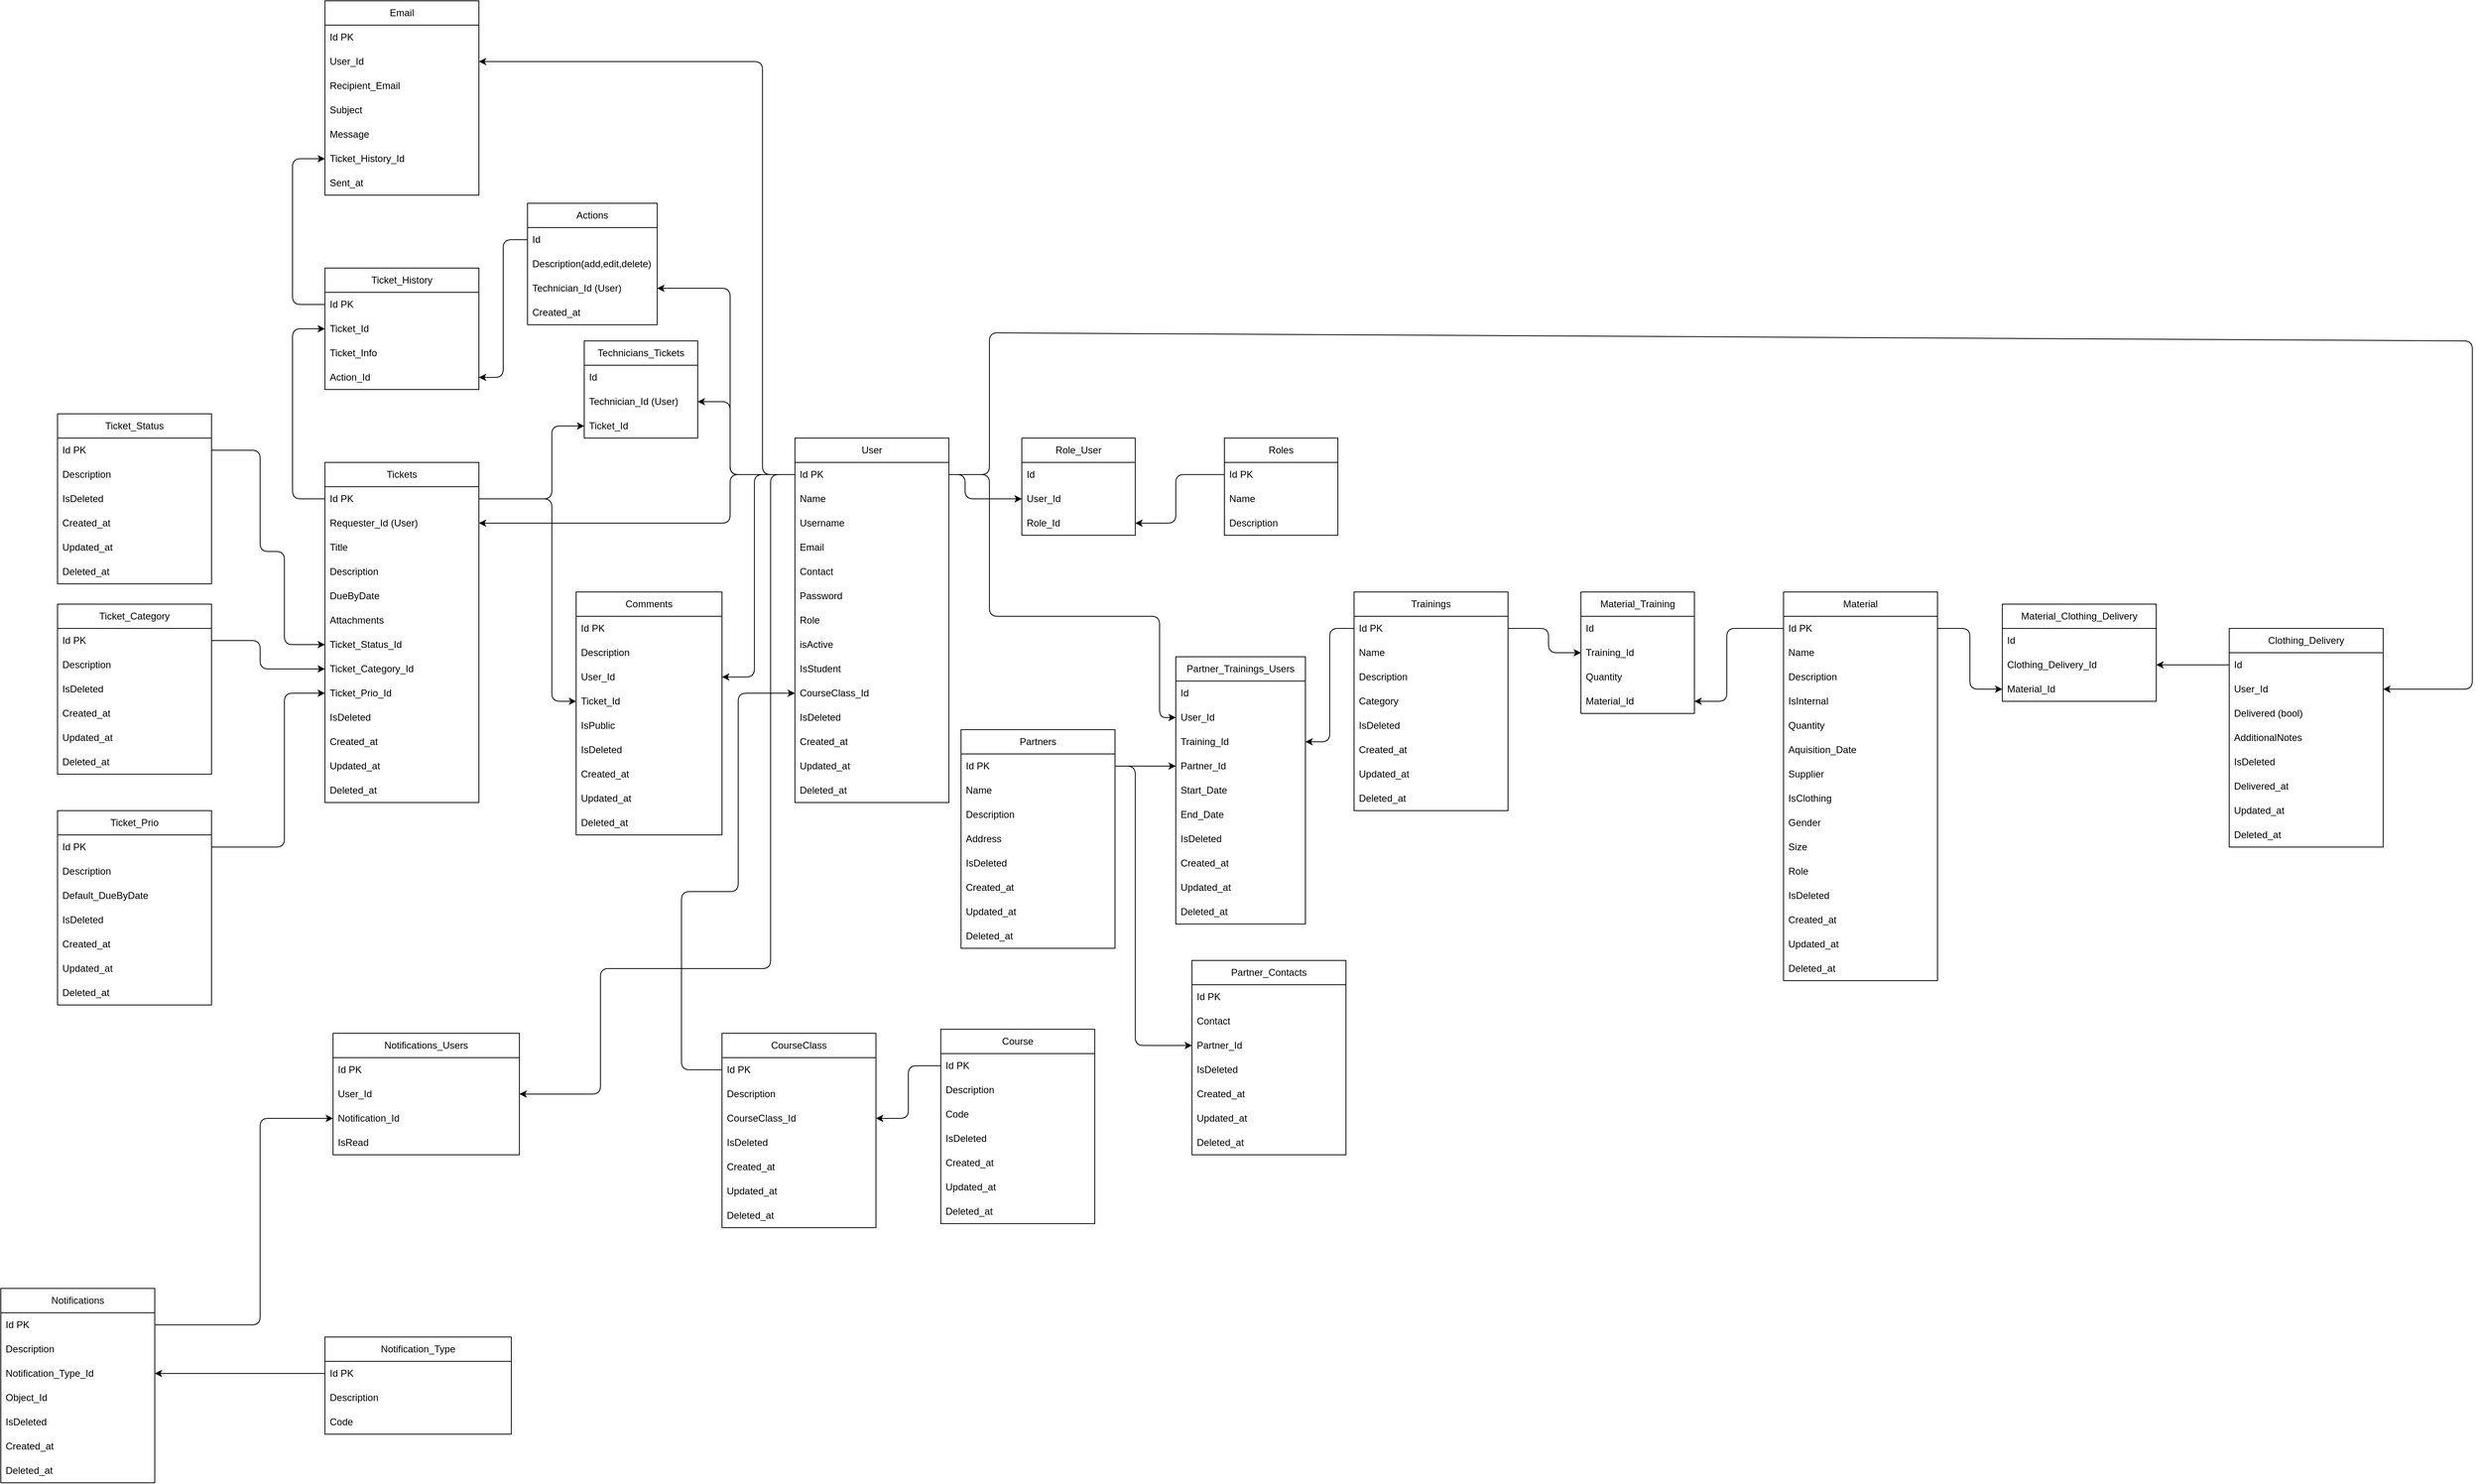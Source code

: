 <mxfile>
    <diagram id="TNnMyPxyb9JhMnWyqJjw" name="Page-1">
        <mxGraphModel dx="2280" dy="1374" grid="1" gridSize="10" guides="1" tooltips="1" connect="1" arrows="1" fold="1" page="1" pageScale="1" pageWidth="850" pageHeight="1100" math="0" shadow="0">
            <root>
                <mxCell id="0"/>
                <mxCell id="1" parent="0"/>
                <mxCell id="6" value="Roles" style="swimlane;fontStyle=0;childLayout=stackLayout;horizontal=1;startSize=30;horizontalStack=0;resizeParent=1;resizeParentMax=0;resizeLast=0;collapsible=1;marginBottom=0;whiteSpace=wrap;html=1;" parent="1" vertex="1">
                    <mxGeometry x="560" y="70" width="140" height="120" as="geometry"/>
                </mxCell>
                <mxCell id="7" value="Id PK" style="text;strokeColor=none;fillColor=none;align=left;verticalAlign=middle;spacingLeft=4;spacingRight=4;overflow=hidden;points=[[0,0.5],[1,0.5]];portConstraint=eastwest;rotatable=0;whiteSpace=wrap;html=1;" parent="6" vertex="1">
                    <mxGeometry y="30" width="140" height="30" as="geometry"/>
                </mxCell>
                <mxCell id="8" value="Name" style="text;strokeColor=none;fillColor=none;align=left;verticalAlign=middle;spacingLeft=4;spacingRight=4;overflow=hidden;points=[[0,0.5],[1,0.5]];portConstraint=eastwest;rotatable=0;whiteSpace=wrap;html=1;" parent="6" vertex="1">
                    <mxGeometry y="60" width="140" height="30" as="geometry"/>
                </mxCell>
                <mxCell id="9" value="Description" style="text;strokeColor=none;fillColor=none;align=left;verticalAlign=middle;spacingLeft=4;spacingRight=4;overflow=hidden;points=[[0,0.5],[1,0.5]];portConstraint=eastwest;rotatable=0;whiteSpace=wrap;html=1;" parent="6" vertex="1">
                    <mxGeometry y="90" width="140" height="30" as="geometry"/>
                </mxCell>
                <mxCell id="10" value="Role_User" style="swimlane;fontStyle=0;childLayout=stackLayout;horizontal=1;startSize=30;horizontalStack=0;resizeParent=1;resizeParentMax=0;resizeLast=0;collapsible=1;marginBottom=0;whiteSpace=wrap;html=1;" parent="1" vertex="1">
                    <mxGeometry x="310" y="70" width="140" height="120" as="geometry"/>
                </mxCell>
                <mxCell id="11" value="Id" style="text;strokeColor=none;fillColor=none;align=left;verticalAlign=middle;spacingLeft=4;spacingRight=4;overflow=hidden;points=[[0,0.5],[1,0.5]];portConstraint=eastwest;rotatable=0;whiteSpace=wrap;html=1;" parent="10" vertex="1">
                    <mxGeometry y="30" width="140" height="30" as="geometry"/>
                </mxCell>
                <mxCell id="79" value="User_Id" style="text;strokeColor=none;fillColor=none;align=left;verticalAlign=middle;spacingLeft=4;spacingRight=4;overflow=hidden;points=[[0,0.5],[1,0.5]];portConstraint=eastwest;rotatable=0;whiteSpace=wrap;html=1;" parent="10" vertex="1">
                    <mxGeometry y="60" width="140" height="30" as="geometry"/>
                </mxCell>
                <mxCell id="12" value="Role_Id" style="text;strokeColor=none;fillColor=none;align=left;verticalAlign=middle;spacingLeft=4;spacingRight=4;overflow=hidden;points=[[0,0.5],[1,0.5]];portConstraint=eastwest;rotatable=0;whiteSpace=wrap;html=1;" parent="10" vertex="1">
                    <mxGeometry y="90" width="140" height="30" as="geometry"/>
                </mxCell>
                <mxCell id="21" value="Material" style="swimlane;fontStyle=0;childLayout=stackLayout;horizontal=1;startSize=30;horizontalStack=0;resizeParent=1;resizeParentMax=0;resizeLast=0;collapsible=1;marginBottom=0;whiteSpace=wrap;html=1;" parent="1" vertex="1">
                    <mxGeometry x="1250" y="260" width="190" height="480" as="geometry"/>
                </mxCell>
                <mxCell id="22" value="Id PK" style="text;strokeColor=none;fillColor=none;align=left;verticalAlign=middle;spacingLeft=4;spacingRight=4;overflow=hidden;points=[[0,0.5],[1,0.5]];portConstraint=eastwest;rotatable=0;whiteSpace=wrap;html=1;" parent="21" vertex="1">
                    <mxGeometry y="30" width="190" height="30" as="geometry"/>
                </mxCell>
                <mxCell id="23" value="Name" style="text;strokeColor=none;fillColor=none;align=left;verticalAlign=middle;spacingLeft=4;spacingRight=4;overflow=hidden;points=[[0,0.5],[1,0.5]];portConstraint=eastwest;rotatable=0;whiteSpace=wrap;html=1;" parent="21" vertex="1">
                    <mxGeometry y="60" width="190" height="30" as="geometry"/>
                </mxCell>
                <mxCell id="25" value="Description" style="text;strokeColor=none;fillColor=none;align=left;verticalAlign=middle;spacingLeft=4;spacingRight=4;overflow=hidden;points=[[0,0.5],[1,0.5]];portConstraint=eastwest;rotatable=0;whiteSpace=wrap;html=1;" parent="21" vertex="1">
                    <mxGeometry y="90" width="190" height="30" as="geometry"/>
                </mxCell>
                <mxCell id="36" value="IsInternal" style="text;strokeColor=none;fillColor=none;align=left;verticalAlign=middle;spacingLeft=4;spacingRight=4;overflow=hidden;points=[[0,0.5],[1,0.5]];portConstraint=eastwest;rotatable=0;whiteSpace=wrap;html=1;" parent="21" vertex="1">
                    <mxGeometry y="120" width="190" height="30" as="geometry"/>
                </mxCell>
                <mxCell id="37" value="Quantity" style="text;strokeColor=none;fillColor=none;align=left;verticalAlign=middle;spacingLeft=4;spacingRight=4;overflow=hidden;points=[[0,0.5],[1,0.5]];portConstraint=eastwest;rotatable=0;whiteSpace=wrap;html=1;" parent="21" vertex="1">
                    <mxGeometry y="150" width="190" height="30" as="geometry"/>
                </mxCell>
                <mxCell id="38" value="Aquisition_Date" style="text;strokeColor=none;fillColor=none;align=left;verticalAlign=middle;spacingLeft=4;spacingRight=4;overflow=hidden;points=[[0,0.5],[1,0.5]];portConstraint=eastwest;rotatable=0;whiteSpace=wrap;html=1;" parent="21" vertex="1">
                    <mxGeometry y="180" width="190" height="30" as="geometry"/>
                </mxCell>
                <mxCell id="359" value="Supplier" style="text;strokeColor=none;fillColor=none;align=left;verticalAlign=middle;spacingLeft=4;spacingRight=4;overflow=hidden;points=[[0,0.5],[1,0.5]];portConstraint=eastwest;rotatable=0;whiteSpace=wrap;html=1;" parent="21" vertex="1">
                    <mxGeometry y="210" width="190" height="30" as="geometry"/>
                </mxCell>
                <mxCell id="360" value="IsClothing" style="text;strokeColor=none;fillColor=none;align=left;verticalAlign=middle;spacingLeft=4;spacingRight=4;overflow=hidden;points=[[0,0.5],[1,0.5]];portConstraint=eastwest;rotatable=0;whiteSpace=wrap;html=1;" parent="21" vertex="1">
                    <mxGeometry y="240" width="190" height="30" as="geometry"/>
                </mxCell>
                <mxCell id="361" value="Gender" style="text;strokeColor=none;fillColor=none;align=left;verticalAlign=middle;spacingLeft=4;spacingRight=4;overflow=hidden;points=[[0,0.5],[1,0.5]];portConstraint=eastwest;rotatable=0;whiteSpace=wrap;html=1;" parent="21" vertex="1">
                    <mxGeometry y="270" width="190" height="30" as="geometry"/>
                </mxCell>
                <mxCell id="39" value="Size" style="text;strokeColor=none;fillColor=none;align=left;verticalAlign=middle;spacingLeft=4;spacingRight=4;overflow=hidden;points=[[0,0.5],[1,0.5]];portConstraint=eastwest;rotatable=0;whiteSpace=wrap;html=1;" parent="21" vertex="1">
                    <mxGeometry y="300" width="190" height="30" as="geometry"/>
                </mxCell>
                <mxCell id="363" value="Role" style="text;strokeColor=none;fillColor=none;align=left;verticalAlign=middle;spacingLeft=4;spacingRight=4;overflow=hidden;points=[[0,0.5],[1,0.5]];portConstraint=eastwest;rotatable=0;whiteSpace=wrap;html=1;" parent="21" vertex="1">
                    <mxGeometry y="330" width="190" height="30" as="geometry"/>
                </mxCell>
                <mxCell id="423" value="IsDeleted" style="text;strokeColor=none;fillColor=none;align=left;verticalAlign=middle;spacingLeft=4;spacingRight=4;overflow=hidden;points=[[0,0.5],[1,0.5]];portConstraint=eastwest;rotatable=0;whiteSpace=wrap;html=1;" parent="21" vertex="1">
                    <mxGeometry y="360" width="190" height="30" as="geometry"/>
                </mxCell>
                <mxCell id="28" value="Created_at" style="text;strokeColor=none;fillColor=none;align=left;verticalAlign=middle;spacingLeft=4;spacingRight=4;overflow=hidden;points=[[0,0.5],[1,0.5]];portConstraint=eastwest;rotatable=0;whiteSpace=wrap;html=1;" parent="21" vertex="1">
                    <mxGeometry y="390" width="190" height="30" as="geometry"/>
                </mxCell>
                <mxCell id="34" value="Updated_at" style="text;strokeColor=none;fillColor=none;align=left;verticalAlign=middle;spacingLeft=4;spacingRight=4;overflow=hidden;points=[[0,0.5],[1,0.5]];portConstraint=eastwest;rotatable=0;whiteSpace=wrap;html=1;" parent="21" vertex="1">
                    <mxGeometry y="420" width="190" height="30" as="geometry"/>
                </mxCell>
                <mxCell id="35" value="Deleted_at" style="text;strokeColor=none;fillColor=none;align=left;verticalAlign=middle;spacingLeft=4;spacingRight=4;overflow=hidden;points=[[0,0.5],[1,0.5]];portConstraint=eastwest;rotatable=0;whiteSpace=wrap;html=1;" parent="21" vertex="1">
                    <mxGeometry y="450" width="190" height="30" as="geometry"/>
                </mxCell>
                <mxCell id="40" value="Trainings" style="swimlane;fontStyle=0;childLayout=stackLayout;horizontal=1;startSize=30;horizontalStack=0;resizeParent=1;resizeParentMax=0;resizeLast=0;collapsible=1;marginBottom=0;whiteSpace=wrap;html=1;" parent="1" vertex="1">
                    <mxGeometry x="720" y="260" width="190" height="270" as="geometry"/>
                </mxCell>
                <mxCell id="41" value="Id PK" style="text;strokeColor=none;fillColor=none;align=left;verticalAlign=middle;spacingLeft=4;spacingRight=4;overflow=hidden;points=[[0,0.5],[1,0.5]];portConstraint=eastwest;rotatable=0;whiteSpace=wrap;html=1;" parent="40" vertex="1">
                    <mxGeometry y="30" width="190" height="30" as="geometry"/>
                </mxCell>
                <mxCell id="456" value="Name" style="text;strokeColor=none;fillColor=none;align=left;verticalAlign=middle;spacingLeft=4;spacingRight=4;overflow=hidden;points=[[0,0.5],[1,0.5]];portConstraint=eastwest;rotatable=0;whiteSpace=wrap;html=1;" parent="40" vertex="1">
                    <mxGeometry y="60" width="190" height="30" as="geometry"/>
                </mxCell>
                <mxCell id="51" value="Description" style="text;strokeColor=none;fillColor=none;align=left;verticalAlign=middle;spacingLeft=4;spacingRight=4;overflow=hidden;points=[[0,0.5],[1,0.5]];portConstraint=eastwest;rotatable=0;whiteSpace=wrap;html=1;" parent="40" vertex="1">
                    <mxGeometry y="90" width="190" height="30" as="geometry"/>
                </mxCell>
                <mxCell id="42" value="Category" style="text;strokeColor=none;fillColor=none;align=left;verticalAlign=middle;spacingLeft=4;spacingRight=4;overflow=hidden;points=[[0,0.5],[1,0.5]];portConstraint=eastwest;rotatable=0;whiteSpace=wrap;html=1;" parent="40" vertex="1">
                    <mxGeometry y="120" width="190" height="30" as="geometry"/>
                </mxCell>
                <mxCell id="422" value="IsDeleted" style="text;strokeColor=none;fillColor=none;align=left;verticalAlign=middle;spacingLeft=4;spacingRight=4;overflow=hidden;points=[[0,0.5],[1,0.5]];portConstraint=eastwest;rotatable=0;whiteSpace=wrap;html=1;" parent="40" vertex="1">
                    <mxGeometry y="150" width="190" height="30" as="geometry"/>
                </mxCell>
                <mxCell id="52" value="Created_at" style="text;strokeColor=none;fillColor=none;align=left;verticalAlign=middle;spacingLeft=4;spacingRight=4;overflow=hidden;points=[[0,0.5],[1,0.5]];portConstraint=eastwest;rotatable=0;whiteSpace=wrap;html=1;" parent="40" vertex="1">
                    <mxGeometry y="180" width="190" height="30" as="geometry"/>
                </mxCell>
                <mxCell id="53" value="Updated_at" style="text;strokeColor=none;fillColor=none;align=left;verticalAlign=middle;spacingLeft=4;spacingRight=4;overflow=hidden;points=[[0,0.5],[1,0.5]];portConstraint=eastwest;rotatable=0;whiteSpace=wrap;html=1;" parent="40" vertex="1">
                    <mxGeometry y="210" width="190" height="30" as="geometry"/>
                </mxCell>
                <mxCell id="54" value="Deleted_at" style="text;strokeColor=none;fillColor=none;align=left;verticalAlign=middle;spacingLeft=4;spacingRight=4;overflow=hidden;points=[[0,0.5],[1,0.5]];portConstraint=eastwest;rotatable=0;whiteSpace=wrap;html=1;" parent="40" vertex="1">
                    <mxGeometry y="240" width="190" height="30" as="geometry"/>
                </mxCell>
                <mxCell id="57" value="Partners" style="swimlane;fontStyle=0;childLayout=stackLayout;horizontal=1;startSize=30;horizontalStack=0;resizeParent=1;resizeParentMax=0;resizeLast=0;collapsible=1;marginBottom=0;whiteSpace=wrap;html=1;" parent="1" vertex="1">
                    <mxGeometry x="235" y="430" width="190" height="270" as="geometry"/>
                </mxCell>
                <mxCell id="58" value="Id PK" style="text;strokeColor=none;fillColor=none;align=left;verticalAlign=middle;spacingLeft=4;spacingRight=4;overflow=hidden;points=[[0,0.5],[1,0.5]];portConstraint=eastwest;rotatable=0;whiteSpace=wrap;html=1;" parent="57" vertex="1">
                    <mxGeometry y="30" width="190" height="30" as="geometry"/>
                </mxCell>
                <mxCell id="59" value="Name" style="text;strokeColor=none;fillColor=none;align=left;verticalAlign=middle;spacingLeft=4;spacingRight=4;overflow=hidden;points=[[0,0.5],[1,0.5]];portConstraint=eastwest;rotatable=0;whiteSpace=wrap;html=1;" parent="57" vertex="1">
                    <mxGeometry y="60" width="190" height="30" as="geometry"/>
                </mxCell>
                <mxCell id="60" value="Description" style="text;strokeColor=none;fillColor=none;align=left;verticalAlign=middle;spacingLeft=4;spacingRight=4;overflow=hidden;points=[[0,0.5],[1,0.5]];portConstraint=eastwest;rotatable=0;whiteSpace=wrap;html=1;" parent="57" vertex="1">
                    <mxGeometry y="90" width="190" height="30" as="geometry"/>
                </mxCell>
                <mxCell id="67" value="Address" style="text;strokeColor=none;fillColor=none;align=left;verticalAlign=middle;spacingLeft=4;spacingRight=4;overflow=hidden;points=[[0,0.5],[1,0.5]];portConstraint=eastwest;rotatable=0;whiteSpace=wrap;html=1;" parent="57" vertex="1">
                    <mxGeometry y="120" width="190" height="30" as="geometry"/>
                </mxCell>
                <mxCell id="421" value="IsDeleted" style="text;strokeColor=none;fillColor=none;align=left;verticalAlign=middle;spacingLeft=4;spacingRight=4;overflow=hidden;points=[[0,0.5],[1,0.5]];portConstraint=eastwest;rotatable=0;whiteSpace=wrap;html=1;" parent="57" vertex="1">
                    <mxGeometry y="150" width="190" height="30" as="geometry"/>
                </mxCell>
                <mxCell id="63" value="Created_at" style="text;strokeColor=none;fillColor=none;align=left;verticalAlign=middle;spacingLeft=4;spacingRight=4;overflow=hidden;points=[[0,0.5],[1,0.5]];portConstraint=eastwest;rotatable=0;whiteSpace=wrap;html=1;" parent="57" vertex="1">
                    <mxGeometry y="180" width="190" height="30" as="geometry"/>
                </mxCell>
                <mxCell id="64" value="Updated_at" style="text;strokeColor=none;fillColor=none;align=left;verticalAlign=middle;spacingLeft=4;spacingRight=4;overflow=hidden;points=[[0,0.5],[1,0.5]];portConstraint=eastwest;rotatable=0;whiteSpace=wrap;html=1;" parent="57" vertex="1">
                    <mxGeometry y="210" width="190" height="30" as="geometry"/>
                </mxCell>
                <mxCell id="65" value="Deleted_at" style="text;strokeColor=none;fillColor=none;align=left;verticalAlign=middle;spacingLeft=4;spacingRight=4;overflow=hidden;points=[[0,0.5],[1,0.5]];portConstraint=eastwest;rotatable=0;whiteSpace=wrap;html=1;" parent="57" vertex="1">
                    <mxGeometry y="240" width="190" height="30" as="geometry"/>
                </mxCell>
                <mxCell id="76" value="Material_Training" style="swimlane;fontStyle=0;childLayout=stackLayout;horizontal=1;startSize=30;horizontalStack=0;resizeParent=1;resizeParentMax=0;resizeLast=0;collapsible=1;marginBottom=0;whiteSpace=wrap;html=1;" parent="1" vertex="1">
                    <mxGeometry x="1000" y="260" width="140" height="150" as="geometry"/>
                </mxCell>
                <mxCell id="82" value="Id" style="text;strokeColor=none;fillColor=none;align=left;verticalAlign=middle;spacingLeft=4;spacingRight=4;overflow=hidden;points=[[0,0.5],[1,0.5]];portConstraint=eastwest;rotatable=0;whiteSpace=wrap;html=1;" parent="76" vertex="1">
                    <mxGeometry y="30" width="140" height="30" as="geometry"/>
                </mxCell>
                <mxCell id="77" value="Training_Id" style="text;strokeColor=none;fillColor=none;align=left;verticalAlign=middle;spacingLeft=4;spacingRight=4;overflow=hidden;points=[[0,0.5],[1,0.5]];portConstraint=eastwest;rotatable=0;whiteSpace=wrap;html=1;" parent="76" vertex="1">
                    <mxGeometry y="60" width="140" height="30" as="geometry"/>
                </mxCell>
                <mxCell id="183" value="Quantity" style="text;strokeColor=none;fillColor=none;align=left;verticalAlign=middle;spacingLeft=4;spacingRight=4;overflow=hidden;points=[[0,0.5],[1,0.5]];portConstraint=eastwest;rotatable=0;whiteSpace=wrap;html=1;" parent="76" vertex="1">
                    <mxGeometry y="90" width="140" height="30" as="geometry"/>
                </mxCell>
                <mxCell id="78" value="Material_Id" style="text;strokeColor=none;fillColor=none;align=left;verticalAlign=middle;spacingLeft=4;spacingRight=4;overflow=hidden;points=[[0,0.5],[1,0.5]];portConstraint=eastwest;rotatable=0;whiteSpace=wrap;html=1;" parent="76" vertex="1">
                    <mxGeometry y="120" width="140" height="30" as="geometry"/>
                </mxCell>
                <mxCell id="80" style="edgeStyle=none;html=1;entryX=0;entryY=0.5;entryDx=0;entryDy=0;exitX=1;exitY=0.5;exitDx=0;exitDy=0;" parent="1" source="ol4XPH6G8LBUZSR8USB0-388" target="79" edge="1">
                    <mxGeometry relative="1" as="geometry">
                        <Array as="points">
                            <mxPoint x="240" y="115"/>
                            <mxPoint x="240" y="145"/>
                        </Array>
                        <mxPoint x="200.0" y="115" as="sourcePoint"/>
                    </mxGeometry>
                </mxCell>
                <mxCell id="81" style="edgeStyle=none;html=1;entryX=1;entryY=0.5;entryDx=0;entryDy=0;exitX=0;exitY=0.5;exitDx=0;exitDy=0;" parent="1" source="7" target="12" edge="1">
                    <mxGeometry relative="1" as="geometry">
                        <Array as="points">
                            <mxPoint x="500" y="115"/>
                            <mxPoint x="500" y="175"/>
                        </Array>
                    </mxGeometry>
                </mxCell>
                <mxCell id="83" style="edgeStyle=none;html=1;entryX=0;entryY=0.5;entryDx=0;entryDy=0;exitX=1;exitY=0.5;exitDx=0;exitDy=0;" parent="1" source="41" target="77" edge="1">
                    <mxGeometry relative="1" as="geometry">
                        <Array as="points">
                            <mxPoint x="960" y="305"/>
                            <mxPoint x="960" y="335"/>
                        </Array>
                    </mxGeometry>
                </mxCell>
                <mxCell id="84" style="edgeStyle=none;html=1;entryX=1;entryY=0.5;entryDx=0;entryDy=0;exitX=0;exitY=0.5;exitDx=0;exitDy=0;" parent="1" source="22" target="78" edge="1">
                    <mxGeometry relative="1" as="geometry">
                        <Array as="points">
                            <mxPoint x="1180" y="305"/>
                            <mxPoint x="1180" y="365"/>
                            <mxPoint x="1180" y="395"/>
                        </Array>
                    </mxGeometry>
                </mxCell>
                <mxCell id="85" value="Partner_Trainings_Users" style="swimlane;fontStyle=0;childLayout=stackLayout;horizontal=1;startSize=30;horizontalStack=0;resizeParent=1;resizeParentMax=0;resizeLast=0;collapsible=1;marginBottom=0;whiteSpace=wrap;html=1;" parent="1" vertex="1">
                    <mxGeometry x="500" y="340" width="160" height="330" as="geometry"/>
                </mxCell>
                <mxCell id="86" value="Id" style="text;strokeColor=none;fillColor=none;align=left;verticalAlign=middle;spacingLeft=4;spacingRight=4;overflow=hidden;points=[[0,0.5],[1,0.5]];portConstraint=eastwest;rotatable=0;whiteSpace=wrap;html=1;" parent="85" vertex="1">
                    <mxGeometry y="30" width="160" height="30" as="geometry"/>
                </mxCell>
                <mxCell id="88" value="User_Id" style="text;strokeColor=none;fillColor=none;align=left;verticalAlign=middle;spacingLeft=4;spacingRight=4;overflow=hidden;points=[[0,0.5],[1,0.5]];portConstraint=eastwest;rotatable=0;whiteSpace=wrap;html=1;" parent="85" vertex="1">
                    <mxGeometry y="60" width="160" height="30" as="geometry"/>
                </mxCell>
                <mxCell id="95" value="Training_Id" style="text;strokeColor=none;fillColor=none;align=left;verticalAlign=middle;spacingLeft=4;spacingRight=4;overflow=hidden;points=[[0,0.5],[1,0.5]];portConstraint=eastwest;rotatable=0;whiteSpace=wrap;html=1;" parent="85" vertex="1">
                    <mxGeometry y="90" width="160" height="30" as="geometry"/>
                </mxCell>
                <mxCell id="87" value="Partner_Id" style="text;strokeColor=none;fillColor=none;align=left;verticalAlign=middle;spacingLeft=4;spacingRight=4;overflow=hidden;points=[[0,0.5],[1,0.5]];portConstraint=eastwest;rotatable=0;whiteSpace=wrap;html=1;" parent="85" vertex="1">
                    <mxGeometry y="120" width="160" height="30" as="geometry"/>
                </mxCell>
                <mxCell id="345" value="Start_Date" style="text;strokeColor=none;fillColor=none;align=left;verticalAlign=middle;spacingLeft=4;spacingRight=4;overflow=hidden;points=[[0,0.5],[1,0.5]];portConstraint=eastwest;rotatable=0;whiteSpace=wrap;html=1;" parent="85" vertex="1">
                    <mxGeometry y="150" width="160" height="30" as="geometry"/>
                </mxCell>
                <mxCell id="346" value="End_Date" style="text;strokeColor=none;fillColor=none;align=left;verticalAlign=middle;spacingLeft=4;spacingRight=4;overflow=hidden;points=[[0,0.5],[1,0.5]];portConstraint=eastwest;rotatable=0;whiteSpace=wrap;html=1;" parent="85" vertex="1">
                    <mxGeometry y="180" width="160" height="30" as="geometry"/>
                </mxCell>
                <mxCell id="527" value="IsDeleted" style="text;strokeColor=none;fillColor=none;align=left;verticalAlign=middle;spacingLeft=4;spacingRight=4;overflow=hidden;points=[[0,0.5],[1,0.5]];portConstraint=eastwest;rotatable=0;whiteSpace=wrap;html=1;" parent="85" vertex="1">
                    <mxGeometry y="210" width="160" height="30" as="geometry"/>
                </mxCell>
                <mxCell id="347" value="Created_at" style="text;strokeColor=none;fillColor=none;align=left;verticalAlign=middle;spacingLeft=4;spacingRight=4;overflow=hidden;points=[[0,0.5],[1,0.5]];portConstraint=eastwest;rotatable=0;whiteSpace=wrap;html=1;" parent="85" vertex="1">
                    <mxGeometry y="240" width="160" height="30" as="geometry"/>
                </mxCell>
                <mxCell id="348" value="Updated_at" style="text;strokeColor=none;fillColor=none;align=left;verticalAlign=middle;spacingLeft=4;spacingRight=4;overflow=hidden;points=[[0,0.5],[1,0.5]];portConstraint=eastwest;rotatable=0;whiteSpace=wrap;html=1;" parent="85" vertex="1">
                    <mxGeometry y="270" width="160" height="30" as="geometry"/>
                </mxCell>
                <mxCell id="349" value="Deleted_at" style="text;strokeColor=none;fillColor=none;align=left;verticalAlign=middle;spacingLeft=4;spacingRight=4;overflow=hidden;points=[[0,0.5],[1,0.5]];portConstraint=eastwest;rotatable=0;whiteSpace=wrap;html=1;" parent="85" vertex="1">
                    <mxGeometry y="300" width="160" height="30" as="geometry"/>
                </mxCell>
                <mxCell id="89" style="edgeStyle=none;html=1;entryX=0;entryY=0.5;entryDx=0;entryDy=0;exitX=1;exitY=0.5;exitDx=0;exitDy=0;" parent="1" source="58" target="87" edge="1">
                    <mxGeometry relative="1" as="geometry">
                        <Array as="points">
                            <mxPoint x="450" y="475"/>
                        </Array>
                    </mxGeometry>
                </mxCell>
                <mxCell id="90" style="edgeStyle=none;html=1;entryX=1;entryY=0.5;entryDx=0;entryDy=0;exitX=0;exitY=0.5;exitDx=0;exitDy=0;" parent="1" source="41" target="95" edge="1">
                    <mxGeometry relative="1" as="geometry">
                        <Array as="points">
                            <mxPoint x="690" y="305"/>
                            <mxPoint x="690" y="445"/>
                        </Array>
                    </mxGeometry>
                </mxCell>
                <mxCell id="96" style="edgeStyle=none;html=1;exitX=1;exitY=0.5;exitDx=0;exitDy=0;entryX=0;entryY=0.5;entryDx=0;entryDy=0;" parent="1" source="ol4XPH6G8LBUZSR8USB0-388" target="88" edge="1">
                    <mxGeometry relative="1" as="geometry">
                        <Array as="points">
                            <mxPoint x="270" y="115"/>
                            <mxPoint x="270" y="290"/>
                            <mxPoint x="480" y="290"/>
                            <mxPoint x="480" y="415"/>
                        </Array>
                        <mxPoint x="200.0" y="115" as="sourcePoint"/>
                    </mxGeometry>
                </mxCell>
                <mxCell id="98" value="Tickets" style="swimlane;fontStyle=0;childLayout=stackLayout;horizontal=1;startSize=30;horizontalStack=0;resizeParent=1;resizeParentMax=0;resizeLast=0;collapsible=1;marginBottom=0;whiteSpace=wrap;html=1;" parent="1" vertex="1">
                    <mxGeometry x="-550" y="100" width="190" height="420" as="geometry"/>
                </mxCell>
                <mxCell id="99" value="Id PK" style="text;strokeColor=none;fillColor=none;align=left;verticalAlign=middle;spacingLeft=4;spacingRight=4;overflow=hidden;points=[[0,0.5],[1,0.5]];portConstraint=eastwest;rotatable=0;whiteSpace=wrap;html=1;" parent="98" vertex="1">
                    <mxGeometry y="30" width="190" height="30" as="geometry"/>
                </mxCell>
                <mxCell id="100" value="Requester_Id (User)" style="text;strokeColor=none;fillColor=none;align=left;verticalAlign=middle;spacingLeft=4;spacingRight=4;overflow=hidden;points=[[0,0.5],[1,0.5]];portConstraint=eastwest;rotatable=0;whiteSpace=wrap;html=1;" parent="98" vertex="1">
                    <mxGeometry y="60" width="190" height="30" as="geometry"/>
                </mxCell>
                <mxCell id="101" value="Title" style="text;strokeColor=none;fillColor=none;align=left;verticalAlign=middle;spacingLeft=4;spacingRight=4;overflow=hidden;points=[[0,0.5],[1,0.5]];portConstraint=eastwest;rotatable=0;whiteSpace=wrap;html=1;" parent="98" vertex="1">
                    <mxGeometry y="90" width="190" height="30" as="geometry"/>
                </mxCell>
                <mxCell id="107" value="Description" style="text;strokeColor=none;fillColor=none;align=left;verticalAlign=middle;spacingLeft=4;spacingRight=4;overflow=hidden;points=[[0,0.5],[1,0.5]];portConstraint=eastwest;rotatable=0;whiteSpace=wrap;html=1;" parent="98" vertex="1">
                    <mxGeometry y="120" width="190" height="30" as="geometry"/>
                </mxCell>
                <mxCell id="386" value="DueByDate" style="text;strokeColor=none;fillColor=none;align=left;verticalAlign=middle;spacingLeft=4;spacingRight=4;overflow=hidden;points=[[0,0.5],[1,0.5]];portConstraint=eastwest;rotatable=0;whiteSpace=wrap;html=1;" parent="98" vertex="1">
                    <mxGeometry y="150" width="190" height="30" as="geometry"/>
                </mxCell>
                <mxCell id="309" value="Attachments" style="text;strokeColor=none;fillColor=none;align=left;verticalAlign=middle;spacingLeft=4;spacingRight=4;overflow=hidden;points=[[0,0.5],[1,0.5]];portConstraint=eastwest;rotatable=0;whiteSpace=wrap;html=1;" parent="98" vertex="1">
                    <mxGeometry y="180" width="190" height="30" as="geometry"/>
                </mxCell>
                <mxCell id="108" value="Ticket_Status_Id" style="text;strokeColor=none;fillColor=none;align=left;verticalAlign=middle;spacingLeft=4;spacingRight=4;overflow=hidden;points=[[0,0.5],[1,0.5]];portConstraint=eastwest;rotatable=0;whiteSpace=wrap;html=1;" parent="98" vertex="1">
                    <mxGeometry y="210" width="190" height="30" as="geometry"/>
                </mxCell>
                <mxCell id="382" value="Ticket_Category_Id" style="text;strokeColor=none;fillColor=none;align=left;verticalAlign=middle;spacingLeft=4;spacingRight=4;overflow=hidden;points=[[0,0.5],[1,0.5]];portConstraint=eastwest;rotatable=0;whiteSpace=wrap;html=1;" parent="98" vertex="1">
                    <mxGeometry y="240" width="190" height="30" as="geometry"/>
                </mxCell>
                <mxCell id="384" value="Ticket_Prio_Id" style="text;strokeColor=none;fillColor=none;align=left;verticalAlign=middle;spacingLeft=4;spacingRight=4;overflow=hidden;points=[[0,0.5],[1,0.5]];portConstraint=eastwest;rotatable=0;whiteSpace=wrap;html=1;" parent="98" vertex="1">
                    <mxGeometry y="270" width="190" height="30" as="geometry"/>
                </mxCell>
                <mxCell id="115" value="IsDeleted" style="text;strokeColor=none;fillColor=none;align=left;verticalAlign=middle;spacingLeft=4;spacingRight=4;overflow=hidden;points=[[0,0.5],[1,0.5]];portConstraint=eastwest;rotatable=0;whiteSpace=wrap;html=1;" parent="98" vertex="1">
                    <mxGeometry y="300" width="190" height="30" as="geometry"/>
                </mxCell>
                <mxCell id="104" value="Created_at" style="text;strokeColor=none;fillColor=none;align=left;verticalAlign=middle;spacingLeft=4;spacingRight=4;overflow=hidden;points=[[0,0.5],[1,0.5]];portConstraint=eastwest;rotatable=0;whiteSpace=wrap;html=1;" parent="98" vertex="1">
                    <mxGeometry y="330" width="190" height="30" as="geometry"/>
                </mxCell>
                <mxCell id="105" value="Updated_at" style="text;strokeColor=none;fillColor=none;align=left;verticalAlign=middle;spacingLeft=4;spacingRight=4;overflow=hidden;points=[[0,0.5],[1,0.5]];portConstraint=eastwest;rotatable=0;whiteSpace=wrap;html=1;" parent="98" vertex="1">
                    <mxGeometry y="360" width="190" height="30" as="geometry"/>
                </mxCell>
                <mxCell id="106" value="Deleted_at" style="text;strokeColor=none;fillColor=none;align=left;verticalAlign=middle;spacingLeft=4;spacingRight=4;overflow=hidden;points=[[0,0.5],[1,0.5]];portConstraint=eastwest;rotatable=0;whiteSpace=wrap;html=1;" parent="98" vertex="1">
                    <mxGeometry y="390" width="190" height="30" as="geometry"/>
                </mxCell>
                <mxCell id="113" style="edgeStyle=none;html=1;entryX=1;entryY=0.5;entryDx=0;entryDy=0;exitX=0;exitY=0.5;exitDx=0;exitDy=0;" parent="1" target="100" edge="1">
                    <mxGeometry relative="1" as="geometry">
                        <Array as="points">
                            <mxPoint x="-50" y="115"/>
                            <mxPoint x="-50" y="175"/>
                        </Array>
                        <mxPoint x="20" y="115" as="sourcePoint"/>
                    </mxGeometry>
                </mxCell>
                <mxCell id="117" value="Comments" style="swimlane;fontStyle=0;childLayout=stackLayout;horizontal=1;startSize=30;horizontalStack=0;resizeParent=1;resizeParentMax=0;resizeLast=0;collapsible=1;marginBottom=0;whiteSpace=wrap;html=1;" parent="1" vertex="1">
                    <mxGeometry x="-240" y="260" width="180" height="300" as="geometry"/>
                </mxCell>
                <mxCell id="118" value="Id PK" style="text;strokeColor=none;fillColor=none;align=left;verticalAlign=middle;spacingLeft=4;spacingRight=4;overflow=hidden;points=[[0,0.5],[1,0.5]];portConstraint=eastwest;rotatable=0;whiteSpace=wrap;html=1;" parent="117" vertex="1">
                    <mxGeometry y="30" width="180" height="30" as="geometry"/>
                </mxCell>
                <mxCell id="178" value="Description" style="text;strokeColor=none;fillColor=none;align=left;verticalAlign=middle;spacingLeft=4;spacingRight=4;overflow=hidden;points=[[0,0.5],[1,0.5]];portConstraint=eastwest;rotatable=0;whiteSpace=wrap;html=1;" parent="117" vertex="1">
                    <mxGeometry y="60" width="180" height="30" as="geometry"/>
                </mxCell>
                <mxCell id="177" value="User_Id" style="text;strokeColor=none;fillColor=none;align=left;verticalAlign=middle;spacingLeft=4;spacingRight=4;overflow=hidden;points=[[0,0.5],[1,0.5]];portConstraint=eastwest;rotatable=0;whiteSpace=wrap;html=1;" parent="117" vertex="1">
                    <mxGeometry y="90" width="180" height="30" as="geometry"/>
                </mxCell>
                <mxCell id="121" value="Ticket_Id" style="text;strokeColor=none;fillColor=none;align=left;verticalAlign=middle;spacingLeft=4;spacingRight=4;overflow=hidden;points=[[0,0.5],[1,0.5]];portConstraint=eastwest;rotatable=0;whiteSpace=wrap;html=1;" parent="117" vertex="1">
                    <mxGeometry y="120" width="180" height="30" as="geometry"/>
                </mxCell>
                <mxCell id="317" value="IsPublic" style="text;strokeColor=none;fillColor=none;align=left;verticalAlign=middle;spacingLeft=4;spacingRight=4;overflow=hidden;points=[[0,0.5],[1,0.5]];portConstraint=eastwest;rotatable=0;whiteSpace=wrap;html=1;" parent="117" vertex="1">
                    <mxGeometry y="150" width="180" height="30" as="geometry"/>
                </mxCell>
                <mxCell id="525" value="IsDeleted" style="text;strokeColor=none;fillColor=none;align=left;verticalAlign=middle;spacingLeft=4;spacingRight=4;overflow=hidden;points=[[0,0.5],[1,0.5]];portConstraint=eastwest;rotatable=0;whiteSpace=wrap;html=1;" parent="117" vertex="1">
                    <mxGeometry y="180" width="180" height="30" as="geometry"/>
                </mxCell>
                <mxCell id="125" value="Created_at" style="text;strokeColor=none;fillColor=none;align=left;verticalAlign=middle;spacingLeft=4;spacingRight=4;overflow=hidden;points=[[0,0.5],[1,0.5]];portConstraint=eastwest;rotatable=0;whiteSpace=wrap;html=1;" parent="117" vertex="1">
                    <mxGeometry y="210" width="180" height="30" as="geometry"/>
                </mxCell>
                <mxCell id="126" value="Updated_at" style="text;strokeColor=none;fillColor=none;align=left;verticalAlign=middle;spacingLeft=4;spacingRight=4;overflow=hidden;points=[[0,0.5],[1,0.5]];portConstraint=eastwest;rotatable=0;whiteSpace=wrap;html=1;" parent="117" vertex="1">
                    <mxGeometry y="240" width="180" height="30" as="geometry"/>
                </mxCell>
                <mxCell id="127" value="Deleted_at" style="text;strokeColor=none;fillColor=none;align=left;verticalAlign=middle;spacingLeft=4;spacingRight=4;overflow=hidden;points=[[0,0.5],[1,0.5]];portConstraint=eastwest;rotatable=0;whiteSpace=wrap;html=1;" parent="117" vertex="1">
                    <mxGeometry y="270" width="180" height="30" as="geometry"/>
                </mxCell>
                <mxCell id="148" value="Technicians_Tickets" style="swimlane;fontStyle=0;childLayout=stackLayout;horizontal=1;startSize=30;horizontalStack=0;resizeParent=1;resizeParentMax=0;resizeLast=0;collapsible=1;marginBottom=0;whiteSpace=wrap;html=1;" parent="1" vertex="1">
                    <mxGeometry x="-230" y="-50" width="140" height="120" as="geometry"/>
                </mxCell>
                <mxCell id="149" value="Id" style="text;strokeColor=none;fillColor=none;align=left;verticalAlign=middle;spacingLeft=4;spacingRight=4;overflow=hidden;points=[[0,0.5],[1,0.5]];portConstraint=eastwest;rotatable=0;whiteSpace=wrap;html=1;" parent="148" vertex="1">
                    <mxGeometry y="30" width="140" height="30" as="geometry"/>
                </mxCell>
                <mxCell id="150" value="Technician_Id (User)" style="text;strokeColor=none;fillColor=none;align=left;verticalAlign=middle;spacingLeft=4;spacingRight=4;overflow=hidden;points=[[0,0.5],[1,0.5]];portConstraint=eastwest;rotatable=0;whiteSpace=wrap;html=1;" parent="148" vertex="1">
                    <mxGeometry y="60" width="140" height="30" as="geometry"/>
                </mxCell>
                <mxCell id="151" value="Ticket_Id" style="text;strokeColor=none;fillColor=none;align=left;verticalAlign=middle;spacingLeft=4;spacingRight=4;overflow=hidden;points=[[0,0.5],[1,0.5]];portConstraint=eastwest;rotatable=0;whiteSpace=wrap;html=1;" parent="148" vertex="1">
                    <mxGeometry y="90" width="140" height="30" as="geometry"/>
                </mxCell>
                <mxCell id="157" style="edgeStyle=none;html=1;entryX=1;entryY=0.5;entryDx=0;entryDy=0;exitX=0;exitY=0.5;exitDx=0;exitDy=0;" parent="1" target="150" edge="1">
                    <mxGeometry relative="1" as="geometry">
                        <Array as="points">
                            <mxPoint x="-50" y="115"/>
                            <mxPoint x="-50" y="25"/>
                        </Array>
                        <mxPoint x="20" y="115" as="sourcePoint"/>
                    </mxGeometry>
                </mxCell>
                <mxCell id="158" style="edgeStyle=none;html=1;entryX=0;entryY=0.5;entryDx=0;entryDy=0;exitX=1;exitY=0.5;exitDx=0;exitDy=0;" parent="1" source="99" target="151" edge="1">
                    <mxGeometry relative="1" as="geometry">
                        <Array as="points">
                            <mxPoint x="-270" y="145"/>
                            <mxPoint x="-270" y="55"/>
                        </Array>
                    </mxGeometry>
                </mxCell>
                <mxCell id="179" style="edgeStyle=none;html=1;entryX=1;entryY=0.5;entryDx=0;entryDy=0;exitX=0;exitY=0.5;exitDx=0;exitDy=0;" parent="1" target="177" edge="1">
                    <mxGeometry relative="1" as="geometry">
                        <Array as="points">
                            <mxPoint x="-20" y="115"/>
                            <mxPoint x="-20" y="365"/>
                        </Array>
                        <mxPoint x="20" y="115" as="sourcePoint"/>
                    </mxGeometry>
                </mxCell>
                <mxCell id="180" style="edgeStyle=none;html=1;entryX=0;entryY=0.5;entryDx=0;entryDy=0;exitX=1;exitY=0.5;exitDx=0;exitDy=0;" parent="1" source="99" target="121" edge="1">
                    <mxGeometry relative="1" as="geometry">
                        <Array as="points">
                            <mxPoint x="-270" y="145"/>
                            <mxPoint x="-270" y="395"/>
                        </Array>
                    </mxGeometry>
                </mxCell>
                <mxCell id="184" value="CourseClass" style="swimlane;fontStyle=0;childLayout=stackLayout;horizontal=1;startSize=30;horizontalStack=0;resizeParent=1;resizeParentMax=0;resizeLast=0;collapsible=1;marginBottom=0;whiteSpace=wrap;html=1;" parent="1" vertex="1">
                    <mxGeometry x="-60" y="805" width="190" height="240" as="geometry"/>
                </mxCell>
                <mxCell id="185" value="Id PK" style="text;strokeColor=none;fillColor=none;align=left;verticalAlign=middle;spacingLeft=4;spacingRight=4;overflow=hidden;points=[[0,0.5],[1,0.5]];portConstraint=eastwest;rotatable=0;whiteSpace=wrap;html=1;" parent="184" vertex="1">
                    <mxGeometry y="30" width="190" height="30" as="geometry"/>
                </mxCell>
                <mxCell id="208" value="Description" style="text;strokeColor=none;fillColor=none;align=left;verticalAlign=middle;spacingLeft=4;spacingRight=4;overflow=hidden;points=[[0,0.5],[1,0.5]];portConstraint=eastwest;rotatable=0;whiteSpace=wrap;html=1;" parent="184" vertex="1">
                    <mxGeometry y="60" width="190" height="30" as="geometry"/>
                </mxCell>
                <mxCell id="200" value="&lt;span style=&quot;text-align: center;&quot;&gt;CourseClass&lt;/span&gt;_Id" style="text;strokeColor=none;fillColor=none;align=left;verticalAlign=middle;spacingLeft=4;spacingRight=4;overflow=hidden;points=[[0,0.5],[1,0.5]];portConstraint=eastwest;rotatable=0;whiteSpace=wrap;html=1;" parent="184" vertex="1">
                    <mxGeometry y="90" width="190" height="30" as="geometry"/>
                </mxCell>
                <mxCell id="420" value="IsDeleted" style="text;strokeColor=none;fillColor=none;align=left;verticalAlign=middle;spacingLeft=4;spacingRight=4;overflow=hidden;points=[[0,0.5],[1,0.5]];portConstraint=eastwest;rotatable=0;whiteSpace=wrap;html=1;" parent="184" vertex="1">
                    <mxGeometry y="120" width="190" height="30" as="geometry"/>
                </mxCell>
                <mxCell id="526" value="Created_at" style="text;strokeColor=none;fillColor=none;align=left;verticalAlign=middle;spacingLeft=4;spacingRight=4;overflow=hidden;points=[[0,0.5],[1,0.5]];portConstraint=eastwest;rotatable=0;whiteSpace=wrap;html=1;" parent="184" vertex="1">
                    <mxGeometry y="150" width="190" height="30" as="geometry"/>
                </mxCell>
                <mxCell id="193" value="Updated_at" style="text;strokeColor=none;fillColor=none;align=left;verticalAlign=middle;spacingLeft=4;spacingRight=4;overflow=hidden;points=[[0,0.5],[1,0.5]];portConstraint=eastwest;rotatable=0;whiteSpace=wrap;html=1;" parent="184" vertex="1">
                    <mxGeometry y="180" width="190" height="30" as="geometry"/>
                </mxCell>
                <mxCell id="194" value="Deleted_at" style="text;strokeColor=none;fillColor=none;align=left;verticalAlign=middle;spacingLeft=4;spacingRight=4;overflow=hidden;points=[[0,0.5],[1,0.5]];portConstraint=eastwest;rotatable=0;whiteSpace=wrap;html=1;" parent="184" vertex="1">
                    <mxGeometry y="210" width="190" height="30" as="geometry"/>
                </mxCell>
                <mxCell id="203" value="Course" style="swimlane;fontStyle=0;childLayout=stackLayout;horizontal=1;startSize=30;horizontalStack=0;resizeParent=1;resizeParentMax=0;resizeLast=0;collapsible=1;marginBottom=0;whiteSpace=wrap;html=1;" parent="1" vertex="1">
                    <mxGeometry x="210" y="800" width="190" height="240" as="geometry">
                        <mxRectangle x="1190" y="-30" width="80" height="30" as="alternateBounds"/>
                    </mxGeometry>
                </mxCell>
                <mxCell id="209" value="Id PK" style="text;strokeColor=none;fillColor=none;align=left;verticalAlign=middle;spacingLeft=4;spacingRight=4;overflow=hidden;points=[[0,0.5],[1,0.5]];portConstraint=eastwest;rotatable=0;whiteSpace=wrap;html=1;" parent="203" vertex="1">
                    <mxGeometry y="30" width="190" height="30" as="geometry"/>
                </mxCell>
                <mxCell id="211" value="Description" style="text;strokeColor=none;fillColor=none;align=left;verticalAlign=middle;spacingLeft=4;spacingRight=4;overflow=hidden;points=[[0,0.5],[1,0.5]];portConstraint=eastwest;rotatable=0;whiteSpace=wrap;html=1;" parent="203" vertex="1">
                    <mxGeometry y="60" width="190" height="30" as="geometry"/>
                </mxCell>
                <mxCell id="204" value="Code" style="text;strokeColor=none;fillColor=none;align=left;verticalAlign=middle;spacingLeft=4;spacingRight=4;overflow=hidden;points=[[0,0.5],[1,0.5]];portConstraint=eastwest;rotatable=0;whiteSpace=wrap;html=1;" parent="203" vertex="1">
                    <mxGeometry y="90" width="190" height="30" as="geometry"/>
                </mxCell>
                <mxCell id="419" value="IsDeleted" style="text;strokeColor=none;fillColor=none;align=left;verticalAlign=middle;spacingLeft=4;spacingRight=4;overflow=hidden;points=[[0,0.5],[1,0.5]];portConstraint=eastwest;rotatable=0;whiteSpace=wrap;html=1;" parent="203" vertex="1">
                    <mxGeometry y="120" width="190" height="30" as="geometry"/>
                </mxCell>
                <mxCell id="205" value="Created_at" style="text;strokeColor=none;fillColor=none;align=left;verticalAlign=middle;spacingLeft=4;spacingRight=4;overflow=hidden;points=[[0,0.5],[1,0.5]];portConstraint=eastwest;rotatable=0;whiteSpace=wrap;html=1;" parent="203" vertex="1">
                    <mxGeometry y="150" width="190" height="30" as="geometry"/>
                </mxCell>
                <mxCell id="206" value="Updated_at" style="text;strokeColor=none;fillColor=none;align=left;verticalAlign=middle;spacingLeft=4;spacingRight=4;overflow=hidden;points=[[0,0.5],[1,0.5]];portConstraint=eastwest;rotatable=0;whiteSpace=wrap;html=1;" parent="203" vertex="1">
                    <mxGeometry y="180" width="190" height="30" as="geometry"/>
                </mxCell>
                <mxCell id="207" value="Deleted_at" style="text;strokeColor=none;fillColor=none;align=left;verticalAlign=middle;spacingLeft=4;spacingRight=4;overflow=hidden;points=[[0,0.5],[1,0.5]];portConstraint=eastwest;rotatable=0;whiteSpace=wrap;html=1;" parent="203" vertex="1">
                    <mxGeometry y="210" width="190" height="30" as="geometry"/>
                </mxCell>
                <mxCell id="256" value="Clothing_Delivery" style="swimlane;fontStyle=0;childLayout=stackLayout;horizontal=1;startSize=30;horizontalStack=0;resizeParent=1;resizeParentMax=0;resizeLast=0;collapsible=1;marginBottom=0;whiteSpace=wrap;html=1;" parent="1" vertex="1">
                    <mxGeometry x="1800" y="305" width="190" height="270" as="geometry">
                        <mxRectangle x="1190" y="-30" width="80" height="30" as="alternateBounds"/>
                    </mxGeometry>
                </mxCell>
                <mxCell id="263" value="Id" style="text;strokeColor=none;fillColor=none;align=left;verticalAlign=middle;spacingLeft=4;spacingRight=4;overflow=hidden;points=[[0,0.5],[1,0.5]];portConstraint=eastwest;rotatable=0;whiteSpace=wrap;html=1;" parent="256" vertex="1">
                    <mxGeometry y="30" width="190" height="30" as="geometry"/>
                </mxCell>
                <mxCell id="257" value="User_Id" style="text;strokeColor=none;fillColor=none;align=left;verticalAlign=middle;spacingLeft=4;spacingRight=4;overflow=hidden;points=[[0,0.5],[1,0.5]];portConstraint=eastwest;rotatable=0;whiteSpace=wrap;html=1;" parent="256" vertex="1">
                    <mxGeometry y="60" width="190" height="30" as="geometry"/>
                </mxCell>
                <mxCell id="380" value="Delivered (bool)" style="text;strokeColor=none;fillColor=none;align=left;verticalAlign=middle;spacingLeft=4;spacingRight=4;overflow=hidden;points=[[0,0.5],[1,0.5]];portConstraint=eastwest;rotatable=0;whiteSpace=wrap;html=1;" parent="256" vertex="1">
                    <mxGeometry y="90" width="190" height="30" as="geometry"/>
                </mxCell>
                <mxCell id="458" value="AdditionalNotes" style="text;strokeColor=none;fillColor=none;align=left;verticalAlign=middle;spacingLeft=4;spacingRight=4;overflow=hidden;points=[[0,0.5],[1,0.5]];portConstraint=eastwest;rotatable=0;whiteSpace=wrap;html=1;" parent="256" vertex="1">
                    <mxGeometry y="120" width="190" height="30" as="geometry"/>
                </mxCell>
                <mxCell id="528" value="IsDeleted" style="text;strokeColor=none;fillColor=none;align=left;verticalAlign=middle;spacingLeft=4;spacingRight=4;overflow=hidden;points=[[0,0.5],[1,0.5]];portConstraint=eastwest;rotatable=0;whiteSpace=wrap;html=1;" parent="256" vertex="1">
                    <mxGeometry y="150" width="190" height="30" as="geometry"/>
                </mxCell>
                <mxCell id="264" value="Delivered_at" style="text;strokeColor=none;fillColor=none;align=left;verticalAlign=middle;spacingLeft=4;spacingRight=4;overflow=hidden;points=[[0,0.5],[1,0.5]];portConstraint=eastwest;rotatable=0;whiteSpace=wrap;html=1;" parent="256" vertex="1">
                    <mxGeometry y="180" width="190" height="30" as="geometry"/>
                </mxCell>
                <mxCell id="261" value="Updated_at" style="text;strokeColor=none;fillColor=none;align=left;verticalAlign=middle;spacingLeft=4;spacingRight=4;overflow=hidden;points=[[0,0.5],[1,0.5]];portConstraint=eastwest;rotatable=0;whiteSpace=wrap;html=1;" parent="256" vertex="1">
                    <mxGeometry y="210" width="190" height="30" as="geometry"/>
                </mxCell>
                <mxCell id="262" value="Deleted_at" style="text;strokeColor=none;fillColor=none;align=left;verticalAlign=middle;spacingLeft=4;spacingRight=4;overflow=hidden;points=[[0,0.5],[1,0.5]];portConstraint=eastwest;rotatable=0;whiteSpace=wrap;html=1;" parent="256" vertex="1">
                    <mxGeometry y="240" width="190" height="30" as="geometry"/>
                </mxCell>
                <mxCell id="295" value="Ticket_Status" style="swimlane;fontStyle=0;childLayout=stackLayout;horizontal=1;startSize=30;horizontalStack=0;resizeParent=1;resizeParentMax=0;resizeLast=0;collapsible=1;marginBottom=0;whiteSpace=wrap;html=1;" parent="1" vertex="1">
                    <mxGeometry x="-880" y="40" width="190" height="210" as="geometry"/>
                </mxCell>
                <mxCell id="296" value="Id PK" style="text;strokeColor=none;fillColor=none;align=left;verticalAlign=middle;spacingLeft=4;spacingRight=4;overflow=hidden;points=[[0,0.5],[1,0.5]];portConstraint=eastwest;rotatable=0;whiteSpace=wrap;html=1;" parent="295" vertex="1">
                    <mxGeometry y="30" width="190" height="30" as="geometry"/>
                </mxCell>
                <mxCell id="297" value="Description" style="text;strokeColor=none;fillColor=none;align=left;verticalAlign=middle;spacingLeft=4;spacingRight=4;overflow=hidden;points=[[0,0.5],[1,0.5]];portConstraint=eastwest;rotatable=0;whiteSpace=wrap;html=1;" parent="295" vertex="1">
                    <mxGeometry y="60" width="190" height="30" as="geometry"/>
                </mxCell>
                <mxCell id="426" value="IsDeleted" style="text;strokeColor=none;fillColor=none;align=left;verticalAlign=middle;spacingLeft=4;spacingRight=4;overflow=hidden;points=[[0,0.5],[1,0.5]];portConstraint=eastwest;rotatable=0;whiteSpace=wrap;html=1;" parent="295" vertex="1">
                    <mxGeometry y="90" width="190" height="30" as="geometry"/>
                </mxCell>
                <mxCell id="306" value="Created_at" style="text;strokeColor=none;fillColor=none;align=left;verticalAlign=middle;spacingLeft=4;spacingRight=4;overflow=hidden;points=[[0,0.5],[1,0.5]];portConstraint=eastwest;rotatable=0;whiteSpace=wrap;html=1;" parent="295" vertex="1">
                    <mxGeometry y="120" width="190" height="30" as="geometry"/>
                </mxCell>
                <mxCell id="307" value="Updated_at" style="text;strokeColor=none;fillColor=none;align=left;verticalAlign=middle;spacingLeft=4;spacingRight=4;overflow=hidden;points=[[0,0.5],[1,0.5]];portConstraint=eastwest;rotatable=0;whiteSpace=wrap;html=1;" parent="295" vertex="1">
                    <mxGeometry y="150" width="190" height="30" as="geometry"/>
                </mxCell>
                <mxCell id="308" value="Deleted_at" style="text;strokeColor=none;fillColor=none;align=left;verticalAlign=middle;spacingLeft=4;spacingRight=4;overflow=hidden;points=[[0,0.5],[1,0.5]];portConstraint=eastwest;rotatable=0;whiteSpace=wrap;html=1;" parent="295" vertex="1">
                    <mxGeometry y="180" width="190" height="30" as="geometry"/>
                </mxCell>
                <mxCell id="316" style="edgeStyle=none;html=1;entryX=0;entryY=0.5;entryDx=0;entryDy=0;exitX=1;exitY=0.5;exitDx=0;exitDy=0;" parent="1" source="296" target="108" edge="1">
                    <mxGeometry relative="1" as="geometry">
                        <Array as="points">
                            <mxPoint x="-630" y="85"/>
                            <mxPoint x="-630" y="210"/>
                            <mxPoint x="-600" y="210"/>
                            <mxPoint x="-600" y="325"/>
                        </Array>
                    </mxGeometry>
                </mxCell>
                <mxCell id="333" value="Ticket_Category" style="swimlane;fontStyle=0;childLayout=stackLayout;horizontal=1;startSize=30;horizontalStack=0;resizeParent=1;resizeParentMax=0;resizeLast=0;collapsible=1;marginBottom=0;whiteSpace=wrap;html=1;" parent="1" vertex="1">
                    <mxGeometry x="-880" y="275" width="190" height="210" as="geometry"/>
                </mxCell>
                <mxCell id="334" value="Id PK" style="text;strokeColor=none;fillColor=none;align=left;verticalAlign=middle;spacingLeft=4;spacingRight=4;overflow=hidden;points=[[0,0.5],[1,0.5]];portConstraint=eastwest;rotatable=0;whiteSpace=wrap;html=1;" parent="333" vertex="1">
                    <mxGeometry y="30" width="190" height="30" as="geometry"/>
                </mxCell>
                <mxCell id="335" value="Description" style="text;strokeColor=none;fillColor=none;align=left;verticalAlign=middle;spacingLeft=4;spacingRight=4;overflow=hidden;points=[[0,0.5],[1,0.5]];portConstraint=eastwest;rotatable=0;whiteSpace=wrap;html=1;" parent="333" vertex="1">
                    <mxGeometry y="60" width="190" height="30" as="geometry"/>
                </mxCell>
                <mxCell id="425" value="IsDeleted" style="text;strokeColor=none;fillColor=none;align=left;verticalAlign=middle;spacingLeft=4;spacingRight=4;overflow=hidden;points=[[0,0.5],[1,0.5]];portConstraint=eastwest;rotatable=0;whiteSpace=wrap;html=1;" parent="333" vertex="1">
                    <mxGeometry y="90" width="190" height="30" as="geometry"/>
                </mxCell>
                <mxCell id="336" value="Created_at" style="text;strokeColor=none;fillColor=none;align=left;verticalAlign=middle;spacingLeft=4;spacingRight=4;overflow=hidden;points=[[0,0.5],[1,0.5]];portConstraint=eastwest;rotatable=0;whiteSpace=wrap;html=1;" parent="333" vertex="1">
                    <mxGeometry y="120" width="190" height="30" as="geometry"/>
                </mxCell>
                <mxCell id="337" value="Updated_at" style="text;strokeColor=none;fillColor=none;align=left;verticalAlign=middle;spacingLeft=4;spacingRight=4;overflow=hidden;points=[[0,0.5],[1,0.5]];portConstraint=eastwest;rotatable=0;whiteSpace=wrap;html=1;" parent="333" vertex="1">
                    <mxGeometry y="150" width="190" height="30" as="geometry"/>
                </mxCell>
                <mxCell id="338" value="Deleted_at" style="text;strokeColor=none;fillColor=none;align=left;verticalAlign=middle;spacingLeft=4;spacingRight=4;overflow=hidden;points=[[0,0.5],[1,0.5]];portConstraint=eastwest;rotatable=0;whiteSpace=wrap;html=1;" parent="333" vertex="1">
                    <mxGeometry y="180" width="190" height="30" as="geometry"/>
                </mxCell>
                <mxCell id="339" value="Ticket_Prio" style="swimlane;fontStyle=0;childLayout=stackLayout;horizontal=1;startSize=30;horizontalStack=0;resizeParent=1;resizeParentMax=0;resizeLast=0;collapsible=1;marginBottom=0;whiteSpace=wrap;html=1;" parent="1" vertex="1">
                    <mxGeometry x="-880" y="530" width="190" height="240" as="geometry"/>
                </mxCell>
                <mxCell id="340" value="Id PK" style="text;strokeColor=none;fillColor=none;align=left;verticalAlign=middle;spacingLeft=4;spacingRight=4;overflow=hidden;points=[[0,0.5],[1,0.5]];portConstraint=eastwest;rotatable=0;whiteSpace=wrap;html=1;" parent="339" vertex="1">
                    <mxGeometry y="30" width="190" height="30" as="geometry"/>
                </mxCell>
                <mxCell id="387" value="Description" style="text;strokeColor=none;fillColor=none;align=left;verticalAlign=middle;spacingLeft=4;spacingRight=4;overflow=hidden;points=[[0,0.5],[1,0.5]];portConstraint=eastwest;rotatable=0;whiteSpace=wrap;html=1;" parent="339" vertex="1">
                    <mxGeometry y="60" width="190" height="30" as="geometry"/>
                </mxCell>
                <mxCell id="341" value="Default_DueByDate" style="text;strokeColor=none;fillColor=none;align=left;verticalAlign=middle;spacingLeft=4;spacingRight=4;overflow=hidden;points=[[0,0.5],[1,0.5]];portConstraint=eastwest;rotatable=0;whiteSpace=wrap;html=1;" parent="339" vertex="1">
                    <mxGeometry y="90" width="190" height="30" as="geometry"/>
                </mxCell>
                <mxCell id="424" value="IsDeleted" style="text;strokeColor=none;fillColor=none;align=left;verticalAlign=middle;spacingLeft=4;spacingRight=4;overflow=hidden;points=[[0,0.5],[1,0.5]];portConstraint=eastwest;rotatable=0;whiteSpace=wrap;html=1;" parent="339" vertex="1">
                    <mxGeometry y="120" width="190" height="30" as="geometry"/>
                </mxCell>
                <mxCell id="342" value="Created_at" style="text;strokeColor=none;fillColor=none;align=left;verticalAlign=middle;spacingLeft=4;spacingRight=4;overflow=hidden;points=[[0,0.5],[1,0.5]];portConstraint=eastwest;rotatable=0;whiteSpace=wrap;html=1;" parent="339" vertex="1">
                    <mxGeometry y="150" width="190" height="30" as="geometry"/>
                </mxCell>
                <mxCell id="343" value="Updated_at" style="text;strokeColor=none;fillColor=none;align=left;verticalAlign=middle;spacingLeft=4;spacingRight=4;overflow=hidden;points=[[0,0.5],[1,0.5]];portConstraint=eastwest;rotatable=0;whiteSpace=wrap;html=1;" parent="339" vertex="1">
                    <mxGeometry y="180" width="190" height="30" as="geometry"/>
                </mxCell>
                <mxCell id="344" value="Deleted_at" style="text;strokeColor=none;fillColor=none;align=left;verticalAlign=middle;spacingLeft=4;spacingRight=4;overflow=hidden;points=[[0,0.5],[1,0.5]];portConstraint=eastwest;rotatable=0;whiteSpace=wrap;html=1;" parent="339" vertex="1">
                    <mxGeometry y="210" width="190" height="30" as="geometry"/>
                </mxCell>
                <mxCell id="368" style="edgeStyle=none;html=1;entryX=1;entryY=0.5;entryDx=0;entryDy=0;exitX=0;exitY=0.5;exitDx=0;exitDy=0;" parent="1" source="209" target="200" edge="1">
                    <mxGeometry relative="1" as="geometry">
                        <Array as="points">
                            <mxPoint x="170" y="845"/>
                            <mxPoint x="170" y="910"/>
                        </Array>
                    </mxGeometry>
                </mxCell>
                <mxCell id="370" value="Material_Clothing_Delivery" style="swimlane;fontStyle=0;childLayout=stackLayout;horizontal=1;startSize=30;horizontalStack=0;resizeParent=1;resizeParentMax=0;resizeLast=0;collapsible=1;marginBottom=0;whiteSpace=wrap;html=1;" parent="1" vertex="1">
                    <mxGeometry x="1520" y="275" width="190" height="120" as="geometry">
                        <mxRectangle x="1190" y="-30" width="80" height="30" as="alternateBounds"/>
                    </mxGeometry>
                </mxCell>
                <mxCell id="371" value="Id" style="text;strokeColor=none;fillColor=none;align=left;verticalAlign=middle;spacingLeft=4;spacingRight=4;overflow=hidden;points=[[0,0.5],[1,0.5]];portConstraint=eastwest;rotatable=0;whiteSpace=wrap;html=1;" parent="370" vertex="1">
                    <mxGeometry y="30" width="190" height="30" as="geometry"/>
                </mxCell>
                <mxCell id="372" value="Clothing_Delivery_Id" style="text;strokeColor=none;fillColor=none;align=left;verticalAlign=middle;spacingLeft=4;spacingRight=4;overflow=hidden;points=[[0,0.5],[1,0.5]];portConstraint=eastwest;rotatable=0;whiteSpace=wrap;html=1;" parent="370" vertex="1">
                    <mxGeometry y="60" width="190" height="30" as="geometry"/>
                </mxCell>
                <mxCell id="373" value="Material_Id" style="text;strokeColor=none;fillColor=none;align=left;verticalAlign=middle;spacingLeft=4;spacingRight=4;overflow=hidden;points=[[0,0.5],[1,0.5]];portConstraint=eastwest;rotatable=0;whiteSpace=wrap;html=1;" parent="370" vertex="1">
                    <mxGeometry y="90" width="190" height="30" as="geometry"/>
                </mxCell>
                <mxCell id="383" style="edgeStyle=none;html=1;entryX=0;entryY=0.5;entryDx=0;entryDy=0;exitX=1;exitY=0.5;exitDx=0;exitDy=0;" parent="1" source="334" target="382" edge="1">
                    <mxGeometry relative="1" as="geometry">
                        <Array as="points">
                            <mxPoint x="-630" y="320"/>
                            <mxPoint x="-630" y="355"/>
                        </Array>
                    </mxGeometry>
                </mxCell>
                <mxCell id="385" style="edgeStyle=none;html=1;entryX=0;entryY=0.5;entryDx=0;entryDy=0;exitX=1;exitY=0.5;exitDx=0;exitDy=0;" parent="1" source="340" target="384" edge="1">
                    <mxGeometry relative="1" as="geometry">
                        <Array as="points">
                            <mxPoint x="-600" y="575"/>
                            <mxPoint x="-600" y="385"/>
                        </Array>
                    </mxGeometry>
                </mxCell>
                <mxCell id="ol4XPH6G8LBUZSR8USB0-387" value="User" style="swimlane;fontStyle=0;childLayout=stackLayout;horizontal=1;startSize=30;horizontalStack=0;resizeParent=1;resizeParentMax=0;resizeLast=0;collapsible=1;marginBottom=0;whiteSpace=wrap;html=1;" parent="1" vertex="1">
                    <mxGeometry x="30" y="70" width="190" height="450" as="geometry"/>
                </mxCell>
                <mxCell id="ol4XPH6G8LBUZSR8USB0-388" value="Id PK" style="text;strokeColor=none;fillColor=none;align=left;verticalAlign=middle;spacingLeft=4;spacingRight=4;overflow=hidden;points=[[0,0.5],[1,0.5]];portConstraint=eastwest;rotatable=0;whiteSpace=wrap;html=1;" parent="ol4XPH6G8LBUZSR8USB0-387" vertex="1">
                    <mxGeometry y="30" width="190" height="30" as="geometry"/>
                </mxCell>
                <mxCell id="ol4XPH6G8LBUZSR8USB0-389" value="Name" style="text;strokeColor=none;fillColor=none;align=left;verticalAlign=middle;spacingLeft=4;spacingRight=4;overflow=hidden;points=[[0,0.5],[1,0.5]];portConstraint=eastwest;rotatable=0;whiteSpace=wrap;html=1;" parent="ol4XPH6G8LBUZSR8USB0-387" vertex="1">
                    <mxGeometry y="60" width="190" height="30" as="geometry"/>
                </mxCell>
                <mxCell id="ol4XPH6G8LBUZSR8USB0-390" value="Username" style="text;strokeColor=none;fillColor=none;align=left;verticalAlign=middle;spacingLeft=4;spacingRight=4;overflow=hidden;points=[[0,0.5],[1,0.5]];portConstraint=eastwest;rotatable=0;whiteSpace=wrap;html=1;" parent="ol4XPH6G8LBUZSR8USB0-387" vertex="1">
                    <mxGeometry y="90" width="190" height="30" as="geometry"/>
                </mxCell>
                <mxCell id="ol4XPH6G8LBUZSR8USB0-391" value="Email" style="text;strokeColor=none;fillColor=none;align=left;verticalAlign=middle;spacingLeft=4;spacingRight=4;overflow=hidden;points=[[0,0.5],[1,0.5]];portConstraint=eastwest;rotatable=0;whiteSpace=wrap;html=1;" parent="ol4XPH6G8LBUZSR8USB0-387" vertex="1">
                    <mxGeometry y="120" width="190" height="30" as="geometry"/>
                </mxCell>
                <mxCell id="ol4XPH6G8LBUZSR8USB0-392" value="Contact" style="text;strokeColor=none;fillColor=none;align=left;verticalAlign=middle;spacingLeft=4;spacingRight=4;overflow=hidden;points=[[0,0.5],[1,0.5]];portConstraint=eastwest;rotatable=0;whiteSpace=wrap;html=1;" parent="ol4XPH6G8LBUZSR8USB0-387" vertex="1">
                    <mxGeometry y="150" width="190" height="30" as="geometry"/>
                </mxCell>
                <mxCell id="ol4XPH6G8LBUZSR8USB0-394" value="Password" style="text;strokeColor=none;fillColor=none;align=left;verticalAlign=middle;spacingLeft=4;spacingRight=4;overflow=hidden;points=[[0,0.5],[1,0.5]];portConstraint=eastwest;rotatable=0;whiteSpace=wrap;html=1;" parent="ol4XPH6G8LBUZSR8USB0-387" vertex="1">
                    <mxGeometry y="180" width="190" height="30" as="geometry"/>
                </mxCell>
                <mxCell id="ol4XPH6G8LBUZSR8USB0-395" value="Role" style="text;strokeColor=none;fillColor=none;align=left;verticalAlign=middle;spacingLeft=4;spacingRight=4;overflow=hidden;points=[[0,0.5],[1,0.5]];portConstraint=eastwest;rotatable=0;whiteSpace=wrap;html=1;" parent="ol4XPH6G8LBUZSR8USB0-387" vertex="1">
                    <mxGeometry y="210" width="190" height="30" as="geometry"/>
                </mxCell>
                <mxCell id="457" value="isActive" style="text;strokeColor=none;fillColor=none;align=left;verticalAlign=middle;spacingLeft=4;spacingRight=4;overflow=hidden;points=[[0,0.5],[1,0.5]];portConstraint=eastwest;rotatable=0;whiteSpace=wrap;html=1;" parent="ol4XPH6G8LBUZSR8USB0-387" vertex="1">
                    <mxGeometry y="240" width="190" height="30" as="geometry"/>
                </mxCell>
                <mxCell id="ol4XPH6G8LBUZSR8USB0-397" value="IsStudent" style="text;strokeColor=none;fillColor=none;align=left;verticalAlign=middle;spacingLeft=4;spacingRight=4;overflow=hidden;points=[[0,0.5],[1,0.5]];portConstraint=eastwest;rotatable=0;whiteSpace=wrap;html=1;" parent="ol4XPH6G8LBUZSR8USB0-387" vertex="1">
                    <mxGeometry y="270" width="190" height="30" as="geometry"/>
                </mxCell>
                <mxCell id="ol4XPH6G8LBUZSR8USB0-398" value="&lt;span style=&quot;text-align: center;&quot;&gt;CourseClass&lt;/span&gt;_Id" style="text;strokeColor=none;fillColor=none;align=left;verticalAlign=middle;spacingLeft=4;spacingRight=4;overflow=hidden;points=[[0,0.5],[1,0.5]];portConstraint=eastwest;rotatable=0;whiteSpace=wrap;html=1;" parent="ol4XPH6G8LBUZSR8USB0-387" vertex="1">
                    <mxGeometry y="300" width="190" height="30" as="geometry"/>
                </mxCell>
                <mxCell id="417" value="IsDeleted" style="text;strokeColor=none;fillColor=none;align=left;verticalAlign=middle;spacingLeft=4;spacingRight=4;overflow=hidden;points=[[0,0.5],[1,0.5]];portConstraint=eastwest;rotatable=0;whiteSpace=wrap;html=1;" parent="ol4XPH6G8LBUZSR8USB0-387" vertex="1">
                    <mxGeometry y="330" width="190" height="30" as="geometry"/>
                </mxCell>
                <mxCell id="ol4XPH6G8LBUZSR8USB0-399" value="Created_at" style="text;strokeColor=none;fillColor=none;align=left;verticalAlign=middle;spacingLeft=4;spacingRight=4;overflow=hidden;points=[[0,0.5],[1,0.5]];portConstraint=eastwest;rotatable=0;whiteSpace=wrap;html=1;" parent="ol4XPH6G8LBUZSR8USB0-387" vertex="1">
                    <mxGeometry y="360" width="190" height="30" as="geometry"/>
                </mxCell>
                <mxCell id="ol4XPH6G8LBUZSR8USB0-400" value="Updated_at" style="text;strokeColor=none;fillColor=none;align=left;verticalAlign=middle;spacingLeft=4;spacingRight=4;overflow=hidden;points=[[0,0.5],[1,0.5]];portConstraint=eastwest;rotatable=0;whiteSpace=wrap;html=1;" parent="ol4XPH6G8LBUZSR8USB0-387" vertex="1">
                    <mxGeometry y="390" width="190" height="30" as="geometry"/>
                </mxCell>
                <mxCell id="ol4XPH6G8LBUZSR8USB0-401" value="Deleted_at" style="text;strokeColor=none;fillColor=none;align=left;verticalAlign=middle;spacingLeft=4;spacingRight=4;overflow=hidden;points=[[0,0.5],[1,0.5]];portConstraint=eastwest;rotatable=0;whiteSpace=wrap;html=1;" parent="ol4XPH6G8LBUZSR8USB0-387" vertex="1">
                    <mxGeometry y="420" width="190" height="30" as="geometry"/>
                </mxCell>
                <mxCell id="389" value="Ticket_History" style="swimlane;fontStyle=0;childLayout=stackLayout;horizontal=1;startSize=30;horizontalStack=0;resizeParent=1;resizeParentMax=0;resizeLast=0;collapsible=1;marginBottom=0;whiteSpace=wrap;html=1;" parent="1" vertex="1">
                    <mxGeometry x="-550" y="-140" width="190" height="150" as="geometry"/>
                </mxCell>
                <mxCell id="390" value="Id PK" style="text;strokeColor=none;fillColor=none;align=left;verticalAlign=middle;spacingLeft=4;spacingRight=4;overflow=hidden;points=[[0,0.5],[1,0.5]];portConstraint=eastwest;rotatable=0;whiteSpace=wrap;html=1;" parent="389" vertex="1">
                    <mxGeometry y="30" width="190" height="30" as="geometry"/>
                </mxCell>
                <mxCell id="391" value="Ticket_Id" style="text;strokeColor=none;fillColor=none;align=left;verticalAlign=middle;spacingLeft=4;spacingRight=4;overflow=hidden;points=[[0,0.5],[1,0.5]];portConstraint=eastwest;rotatable=0;whiteSpace=wrap;html=1;" parent="389" vertex="1">
                    <mxGeometry y="60" width="190" height="30" as="geometry"/>
                </mxCell>
                <mxCell id="392" value="Ticket_Info" style="text;strokeColor=none;fillColor=none;align=left;verticalAlign=middle;spacingLeft=4;spacingRight=4;overflow=hidden;points=[[0,0.5],[1,0.5]];portConstraint=eastwest;rotatable=0;whiteSpace=wrap;html=1;" parent="389" vertex="1">
                    <mxGeometry y="90" width="190" height="30" as="geometry"/>
                </mxCell>
                <mxCell id="399" value="Action_Id&amp;nbsp;" style="text;strokeColor=none;fillColor=none;align=left;verticalAlign=middle;spacingLeft=4;spacingRight=4;overflow=hidden;points=[[0,0.5],[1,0.5]];portConstraint=eastwest;rotatable=0;whiteSpace=wrap;html=1;" parent="389" vertex="1">
                    <mxGeometry y="120" width="190" height="30" as="geometry"/>
                </mxCell>
                <mxCell id="398" style="edgeStyle=none;html=1;entryX=0;entryY=0.5;entryDx=0;entryDy=0;exitX=0;exitY=0.5;exitDx=0;exitDy=0;" parent="1" source="99" target="391" edge="1">
                    <mxGeometry relative="1" as="geometry">
                        <Array as="points">
                            <mxPoint x="-590" y="145"/>
                            <mxPoint x="-590" y="-65"/>
                        </Array>
                    </mxGeometry>
                </mxCell>
                <mxCell id="401" value="Actions" style="swimlane;fontStyle=0;childLayout=stackLayout;horizontal=1;startSize=30;horizontalStack=0;resizeParent=1;resizeParentMax=0;resizeLast=0;collapsible=1;marginBottom=0;whiteSpace=wrap;html=1;" parent="1" vertex="1">
                    <mxGeometry x="-300" y="-220" width="160" height="150" as="geometry"/>
                </mxCell>
                <mxCell id="402" value="Id" style="text;strokeColor=none;fillColor=none;align=left;verticalAlign=middle;spacingLeft=4;spacingRight=4;overflow=hidden;points=[[0,0.5],[1,0.5]];portConstraint=eastwest;rotatable=0;whiteSpace=wrap;html=1;" parent="401" vertex="1">
                    <mxGeometry y="30" width="160" height="30" as="geometry"/>
                </mxCell>
                <mxCell id="407" value="Description(add,edit,delete)" style="text;strokeColor=none;fillColor=none;align=left;verticalAlign=middle;spacingLeft=4;spacingRight=4;overflow=hidden;points=[[0,0.5],[1,0.5]];portConstraint=eastwest;rotatable=0;whiteSpace=wrap;html=1;" parent="401" vertex="1">
                    <mxGeometry y="60" width="160" height="30" as="geometry"/>
                </mxCell>
                <mxCell id="403" value="Technician_Id (User)" style="text;strokeColor=none;fillColor=none;align=left;verticalAlign=middle;spacingLeft=4;spacingRight=4;overflow=hidden;points=[[0,0.5],[1,0.5]];portConstraint=eastwest;rotatable=0;whiteSpace=wrap;html=1;" parent="401" vertex="1">
                    <mxGeometry y="90" width="160" height="30" as="geometry"/>
                </mxCell>
                <mxCell id="409" value="Created_at" style="text;strokeColor=none;fillColor=none;align=left;verticalAlign=middle;spacingLeft=4;spacingRight=4;overflow=hidden;points=[[0,0.5],[1,0.5]];portConstraint=eastwest;rotatable=0;whiteSpace=wrap;html=1;" parent="401" vertex="1">
                    <mxGeometry y="120" width="160" height="30" as="geometry"/>
                </mxCell>
                <mxCell id="406" style="edgeStyle=none;html=1;exitX=0;exitY=0.5;exitDx=0;exitDy=0;entryX=1;entryY=0.5;entryDx=0;entryDy=0;" parent="1" source="402" target="399" edge="1">
                    <mxGeometry relative="1" as="geometry">
                        <Array as="points">
                            <mxPoint x="-330" y="-175"/>
                            <mxPoint x="-330" y="-5"/>
                        </Array>
                    </mxGeometry>
                </mxCell>
                <mxCell id="408" style="edgeStyle=none;html=1;entryX=1;entryY=0.5;entryDx=0;entryDy=0;exitX=0;exitY=0.5;exitDx=0;exitDy=0;" parent="1" source="ol4XPH6G8LBUZSR8USB0-388" target="403" edge="1">
                    <mxGeometry relative="1" as="geometry">
                        <Array as="points">
                            <mxPoint x="-50" y="115"/>
                            <mxPoint x="-50" y="-115"/>
                        </Array>
                    </mxGeometry>
                </mxCell>
                <mxCell id="411" style="edgeStyle=none;html=1;exitX=1;exitY=0.5;exitDx=0;exitDy=0;entryX=1;entryY=0.5;entryDx=0;entryDy=0;" parent="1" source="ol4XPH6G8LBUZSR8USB0-388" target="257" edge="1">
                    <mxGeometry relative="1" as="geometry">
                        <Array as="points">
                            <mxPoint x="270" y="115"/>
                            <mxPoint x="270" y="-60"/>
                            <mxPoint x="2100" y="-50"/>
                            <mxPoint x="2100" y="380"/>
                        </Array>
                    </mxGeometry>
                </mxCell>
                <mxCell id="413" style="edgeStyle=none;html=1;exitX=0;exitY=0.5;exitDx=0;exitDy=0;entryX=0;entryY=0.5;entryDx=0;entryDy=0;" parent="1" source="185" target="ol4XPH6G8LBUZSR8USB0-398" edge="1">
                    <mxGeometry relative="1" as="geometry">
                        <Array as="points">
                            <mxPoint x="-110" y="850"/>
                            <mxPoint x="-110" y="630"/>
                            <mxPoint x="-40" y="630"/>
                            <mxPoint x="-40" y="385"/>
                        </Array>
                    </mxGeometry>
                </mxCell>
                <mxCell id="415" style="edgeStyle=none;html=1;exitX=1;exitY=0.5;exitDx=0;exitDy=0;entryX=0;entryY=0.5;entryDx=0;entryDy=0;endArrow=none;endFill=0;startArrow=classic;startFill=1;" parent="1" source="372" target="263" edge="1">
                    <mxGeometry relative="1" as="geometry">
                        <Array as="points">
                            <mxPoint x="1760" y="350"/>
                        </Array>
                        <mxPoint x="1800" y="420" as="targetPoint"/>
                    </mxGeometry>
                </mxCell>
                <mxCell id="418" style="edgeStyle=none;html=1;entryX=0;entryY=0.5;entryDx=0;entryDy=0;exitX=1;exitY=0.5;exitDx=0;exitDy=0;" parent="1" source="22" target="373" edge="1">
                    <mxGeometry relative="1" as="geometry">
                        <Array as="points">
                            <mxPoint x="1480" y="305"/>
                            <mxPoint x="1480" y="380"/>
                        </Array>
                    </mxGeometry>
                </mxCell>
                <mxCell id="459" value="Notifications_Users" style="swimlane;fontStyle=0;childLayout=stackLayout;horizontal=1;startSize=30;horizontalStack=0;resizeParent=1;resizeParentMax=0;resizeLast=0;collapsible=1;marginBottom=0;whiteSpace=wrap;html=1;" parent="1" vertex="1">
                    <mxGeometry x="-540" y="805" width="230" height="150" as="geometry"/>
                </mxCell>
                <mxCell id="460" value="Id PK" style="text;strokeColor=none;fillColor=none;align=left;verticalAlign=middle;spacingLeft=4;spacingRight=4;overflow=hidden;points=[[0,0.5],[1,0.5]];portConstraint=eastwest;rotatable=0;whiteSpace=wrap;html=1;" parent="459" vertex="1">
                    <mxGeometry y="30" width="230" height="30" as="geometry"/>
                </mxCell>
                <mxCell id="494" value="User_Id" style="text;strokeColor=none;fillColor=none;align=left;verticalAlign=middle;spacingLeft=4;spacingRight=4;overflow=hidden;points=[[0,0.5],[1,0.5]];portConstraint=eastwest;rotatable=0;whiteSpace=wrap;html=1;" parent="459" vertex="1">
                    <mxGeometry y="60" width="230" height="30" as="geometry"/>
                </mxCell>
                <mxCell id="493" value="Notification_Id" style="text;strokeColor=none;fillColor=none;align=left;verticalAlign=middle;spacingLeft=4;spacingRight=4;overflow=hidden;points=[[0,0.5],[1,0.5]];portConstraint=eastwest;rotatable=0;whiteSpace=wrap;html=1;" parent="459" vertex="1">
                    <mxGeometry y="90" width="230" height="30" as="geometry"/>
                </mxCell>
                <mxCell id="462" value="IsRead" style="text;strokeColor=none;fillColor=none;align=left;verticalAlign=middle;spacingLeft=4;spacingRight=4;overflow=hidden;points=[[0,0.5],[1,0.5]];portConstraint=eastwest;rotatable=0;whiteSpace=wrap;html=1;" parent="459" vertex="1">
                    <mxGeometry y="120" width="230" height="30" as="geometry"/>
                </mxCell>
                <mxCell id="475" value="Notifications" style="swimlane;fontStyle=0;childLayout=stackLayout;horizontal=1;startSize=30;horizontalStack=0;resizeParent=1;resizeParentMax=0;resizeLast=0;collapsible=1;marginBottom=0;whiteSpace=wrap;html=1;" parent="1" vertex="1">
                    <mxGeometry x="-950" y="1120" width="190" height="240" as="geometry"/>
                </mxCell>
                <mxCell id="476" value="Id PK" style="text;strokeColor=none;fillColor=none;align=left;verticalAlign=middle;spacingLeft=4;spacingRight=4;overflow=hidden;points=[[0,0.5],[1,0.5]];portConstraint=eastwest;rotatable=0;whiteSpace=wrap;html=1;" parent="475" vertex="1">
                    <mxGeometry y="30" width="190" height="30" as="geometry"/>
                </mxCell>
                <mxCell id="488" value="Description" style="text;strokeColor=none;fillColor=none;align=left;verticalAlign=middle;spacingLeft=4;spacingRight=4;overflow=hidden;points=[[0,0.5],[1,0.5]];portConstraint=eastwest;rotatable=0;whiteSpace=wrap;html=1;" parent="475" vertex="1">
                    <mxGeometry y="60" width="190" height="30" as="geometry"/>
                </mxCell>
                <mxCell id="467" value="Notification_Type_Id" style="text;strokeColor=none;fillColor=none;align=left;verticalAlign=middle;spacingLeft=4;spacingRight=4;overflow=hidden;points=[[0,0.5],[1,0.5]];portConstraint=eastwest;rotatable=0;whiteSpace=wrap;html=1;" parent="475" vertex="1">
                    <mxGeometry y="90" width="190" height="30" as="geometry"/>
                </mxCell>
                <mxCell id="498" value="Object_Id" style="text;strokeColor=none;fillColor=none;align=left;verticalAlign=middle;spacingLeft=4;spacingRight=4;overflow=hidden;points=[[0,0.5],[1,0.5]];portConstraint=eastwest;rotatable=0;whiteSpace=wrap;html=1;" parent="475" vertex="1">
                    <mxGeometry y="120" width="190" height="30" as="geometry"/>
                </mxCell>
                <mxCell id="502" value="IsDeleted" style="text;strokeColor=none;fillColor=none;align=left;verticalAlign=middle;spacingLeft=4;spacingRight=4;overflow=hidden;points=[[0,0.5],[1,0.5]];portConstraint=eastwest;rotatable=0;whiteSpace=wrap;html=1;" parent="475" vertex="1">
                    <mxGeometry y="150" width="190" height="30" as="geometry"/>
                </mxCell>
                <mxCell id="466" value="Created_at" style="text;strokeColor=none;fillColor=none;align=left;verticalAlign=middle;spacingLeft=4;spacingRight=4;overflow=hidden;points=[[0,0.5],[1,0.5]];portConstraint=eastwest;rotatable=0;whiteSpace=wrap;html=1;" parent="475" vertex="1">
                    <mxGeometry y="180" width="190" height="30" as="geometry"/>
                </mxCell>
                <mxCell id="468" value="Deleted_at" style="text;strokeColor=none;fillColor=none;align=left;verticalAlign=middle;spacingLeft=4;spacingRight=4;overflow=hidden;points=[[0,0.5],[1,0.5]];portConstraint=eastwest;rotatable=0;whiteSpace=wrap;html=1;" parent="475" vertex="1">
                    <mxGeometry y="210" width="190" height="30" as="geometry"/>
                </mxCell>
                <mxCell id="484" style="edgeStyle=none;html=1;exitX=1;exitY=0.5;exitDx=0;exitDy=0;entryX=0;entryY=0.5;entryDx=0;entryDy=0;startArrow=none;startFill=0;endArrow=classic;endFill=1;" parent="1" source="476" target="493" edge="1">
                    <mxGeometry relative="1" as="geometry">
                        <Array as="points">
                            <mxPoint x="-630" y="1165"/>
                            <mxPoint x="-630" y="910"/>
                        </Array>
                    </mxGeometry>
                </mxCell>
                <mxCell id="489" style="edgeStyle=none;html=1;exitX=0;exitY=0.5;exitDx=0;exitDy=0;entryX=1;entryY=0.5;entryDx=0;entryDy=0;" parent="1" source="ol4XPH6G8LBUZSR8USB0-388" target="494" edge="1">
                    <mxGeometry relative="1" as="geometry">
                        <Array as="points">
                            <mxPoint y="115"/>
                            <mxPoint y="725"/>
                            <mxPoint x="-210" y="725"/>
                            <mxPoint x="-210" y="880"/>
                        </Array>
                    </mxGeometry>
                </mxCell>
                <mxCell id="495" value="Notification_Type" style="swimlane;fontStyle=0;childLayout=stackLayout;horizontal=1;startSize=30;horizontalStack=0;resizeParent=1;resizeParentMax=0;resizeLast=0;collapsible=1;marginBottom=0;whiteSpace=wrap;html=1;" parent="1" vertex="1">
                    <mxGeometry x="-550" y="1180" width="230" height="120" as="geometry"/>
                </mxCell>
                <mxCell id="496" value="Id PK" style="text;strokeColor=none;fillColor=none;align=left;verticalAlign=middle;spacingLeft=4;spacingRight=4;overflow=hidden;points=[[0,0.5],[1,0.5]];portConstraint=eastwest;rotatable=0;whiteSpace=wrap;html=1;" parent="495" vertex="1">
                    <mxGeometry y="30" width="230" height="30" as="geometry"/>
                </mxCell>
                <mxCell id="497" value="Description" style="text;strokeColor=none;fillColor=none;align=left;verticalAlign=middle;spacingLeft=4;spacingRight=4;overflow=hidden;points=[[0,0.5],[1,0.5]];portConstraint=eastwest;rotatable=0;whiteSpace=wrap;html=1;" parent="495" vertex="1">
                    <mxGeometry y="60" width="230" height="30" as="geometry"/>
                </mxCell>
                <mxCell id="504" value="Code" style="text;strokeColor=none;fillColor=none;align=left;verticalAlign=middle;spacingLeft=4;spacingRight=4;overflow=hidden;points=[[0,0.5],[1,0.5]];portConstraint=eastwest;rotatable=0;whiteSpace=wrap;html=1;" parent="495" vertex="1">
                    <mxGeometry y="90" width="230" height="30" as="geometry"/>
                </mxCell>
                <mxCell id="503" style="edgeStyle=none;html=1;exitX=1;exitY=0.5;exitDx=0;exitDy=0;entryX=0;entryY=0.5;entryDx=0;entryDy=0;startArrow=classic;startFill=1;endArrow=none;endFill=0;" parent="1" source="467" target="496" edge="1">
                    <mxGeometry relative="1" as="geometry">
                        <Array as="points"/>
                    </mxGeometry>
                </mxCell>
                <mxCell id="505" value="Partner_Contacts" style="swimlane;fontStyle=0;childLayout=stackLayout;horizontal=1;startSize=30;horizontalStack=0;resizeParent=1;resizeParentMax=0;resizeLast=0;collapsible=1;marginBottom=0;whiteSpace=wrap;html=1;" parent="1" vertex="1">
                    <mxGeometry x="520" y="715" width="190" height="240" as="geometry">
                        <mxRectangle x="1190" y="-30" width="80" height="30" as="alternateBounds"/>
                    </mxGeometry>
                </mxCell>
                <mxCell id="506" value="Id PK" style="text;strokeColor=none;fillColor=none;align=left;verticalAlign=middle;spacingLeft=4;spacingRight=4;overflow=hidden;points=[[0,0.5],[1,0.5]];portConstraint=eastwest;rotatable=0;whiteSpace=wrap;html=1;" parent="505" vertex="1">
                    <mxGeometry y="30" width="190" height="30" as="geometry"/>
                </mxCell>
                <mxCell id="507" value="Contact" style="text;strokeColor=none;fillColor=none;align=left;verticalAlign=middle;spacingLeft=4;spacingRight=4;overflow=hidden;points=[[0,0.5],[1,0.5]];portConstraint=eastwest;rotatable=0;whiteSpace=wrap;html=1;" parent="505" vertex="1">
                    <mxGeometry y="60" width="190" height="30" as="geometry"/>
                </mxCell>
                <mxCell id="508" value="Partner_Id" style="text;strokeColor=none;fillColor=none;align=left;verticalAlign=middle;spacingLeft=4;spacingRight=4;overflow=hidden;points=[[0,0.5],[1,0.5]];portConstraint=eastwest;rotatable=0;whiteSpace=wrap;html=1;" parent="505" vertex="1">
                    <mxGeometry y="90" width="190" height="30" as="geometry"/>
                </mxCell>
                <mxCell id="509" value="IsDeleted" style="text;strokeColor=none;fillColor=none;align=left;verticalAlign=middle;spacingLeft=4;spacingRight=4;overflow=hidden;points=[[0,0.5],[1,0.5]];portConstraint=eastwest;rotatable=0;whiteSpace=wrap;html=1;" parent="505" vertex="1">
                    <mxGeometry y="120" width="190" height="30" as="geometry"/>
                </mxCell>
                <mxCell id="510" value="Created_at" style="text;strokeColor=none;fillColor=none;align=left;verticalAlign=middle;spacingLeft=4;spacingRight=4;overflow=hidden;points=[[0,0.5],[1,0.5]];portConstraint=eastwest;rotatable=0;whiteSpace=wrap;html=1;" parent="505" vertex="1">
                    <mxGeometry y="150" width="190" height="30" as="geometry"/>
                </mxCell>
                <mxCell id="511" value="Updated_at" style="text;strokeColor=none;fillColor=none;align=left;verticalAlign=middle;spacingLeft=4;spacingRight=4;overflow=hidden;points=[[0,0.5],[1,0.5]];portConstraint=eastwest;rotatable=0;whiteSpace=wrap;html=1;" parent="505" vertex="1">
                    <mxGeometry y="180" width="190" height="30" as="geometry"/>
                </mxCell>
                <mxCell id="512" value="Deleted_at" style="text;strokeColor=none;fillColor=none;align=left;verticalAlign=middle;spacingLeft=4;spacingRight=4;overflow=hidden;points=[[0,0.5],[1,0.5]];portConstraint=eastwest;rotatable=0;whiteSpace=wrap;html=1;" parent="505" vertex="1">
                    <mxGeometry y="210" width="190" height="30" as="geometry"/>
                </mxCell>
                <mxCell id="513" style="edgeStyle=none;html=1;exitX=1;exitY=0.5;exitDx=0;exitDy=0;entryX=0;entryY=0.5;entryDx=0;entryDy=0;" parent="1" source="58" target="508" edge="1">
                    <mxGeometry relative="1" as="geometry">
                        <Array as="points">
                            <mxPoint x="450" y="475"/>
                            <mxPoint x="450" y="820"/>
                        </Array>
                    </mxGeometry>
                </mxCell>
                <mxCell id="514" value="Email" style="swimlane;fontStyle=0;childLayout=stackLayout;horizontal=1;startSize=30;horizontalStack=0;resizeParent=1;resizeParentMax=0;resizeLast=0;collapsible=1;marginBottom=0;whiteSpace=wrap;html=1;" parent="1" vertex="1">
                    <mxGeometry x="-550" y="-470" width="190" height="240" as="geometry"/>
                </mxCell>
                <mxCell id="515" value="Id PK" style="text;strokeColor=none;fillColor=none;align=left;verticalAlign=middle;spacingLeft=4;spacingRight=4;overflow=hidden;points=[[0,0.5],[1,0.5]];portConstraint=eastwest;rotatable=0;whiteSpace=wrap;html=1;" parent="514" vertex="1">
                    <mxGeometry y="30" width="190" height="30" as="geometry"/>
                </mxCell>
                <mxCell id="517" value="User_Id" style="text;strokeColor=none;fillColor=none;align=left;verticalAlign=middle;spacingLeft=4;spacingRight=4;overflow=hidden;points=[[0,0.5],[1,0.5]];portConstraint=eastwest;rotatable=0;whiteSpace=wrap;html=1;" parent="514" vertex="1">
                    <mxGeometry y="60" width="190" height="30" as="geometry"/>
                </mxCell>
                <mxCell id="518" value="Recipient_Email" style="text;strokeColor=none;fillColor=none;align=left;verticalAlign=middle;spacingLeft=4;spacingRight=4;overflow=hidden;points=[[0,0.5],[1,0.5]];portConstraint=eastwest;rotatable=0;whiteSpace=wrap;html=1;" parent="514" vertex="1">
                    <mxGeometry y="90" width="190" height="30" as="geometry"/>
                </mxCell>
                <mxCell id="519" value="Subject" style="text;strokeColor=none;fillColor=none;align=left;verticalAlign=middle;spacingLeft=4;spacingRight=4;overflow=hidden;points=[[0,0.5],[1,0.5]];portConstraint=eastwest;rotatable=0;whiteSpace=wrap;html=1;" parent="514" vertex="1">
                    <mxGeometry y="120" width="190" height="30" as="geometry"/>
                </mxCell>
                <mxCell id="520" value="Message" style="text;strokeColor=none;fillColor=none;align=left;verticalAlign=middle;spacingLeft=4;spacingRight=4;overflow=hidden;points=[[0,0.5],[1,0.5]];portConstraint=eastwest;rotatable=0;whiteSpace=wrap;html=1;" parent="514" vertex="1">
                    <mxGeometry y="150" width="190" height="30" as="geometry"/>
                </mxCell>
                <mxCell id="516" value="Ticket_History_Id" style="text;strokeColor=none;fillColor=none;align=left;verticalAlign=middle;spacingLeft=4;spacingRight=4;overflow=hidden;points=[[0,0.5],[1,0.5]];portConstraint=eastwest;rotatable=0;whiteSpace=wrap;html=1;" parent="514" vertex="1">
                    <mxGeometry y="180" width="190" height="30" as="geometry"/>
                </mxCell>
                <mxCell id="521" value="Sent_at" style="text;strokeColor=none;fillColor=none;align=left;verticalAlign=middle;spacingLeft=4;spacingRight=4;overflow=hidden;points=[[0,0.5],[1,0.5]];portConstraint=eastwest;rotatable=0;whiteSpace=wrap;html=1;" parent="514" vertex="1">
                    <mxGeometry y="210" width="190" height="30" as="geometry"/>
                </mxCell>
                <mxCell id="522" style="edgeStyle=none;html=1;exitX=0;exitY=0.5;exitDx=0;exitDy=0;entryX=1;entryY=0.5;entryDx=0;entryDy=0;" parent="1" source="ol4XPH6G8LBUZSR8USB0-388" target="517" edge="1">
                    <mxGeometry relative="1" as="geometry">
                        <Array as="points">
                            <mxPoint x="-10" y="115"/>
                            <mxPoint x="-10" y="-395"/>
                        </Array>
                    </mxGeometry>
                </mxCell>
                <mxCell id="523" style="edgeStyle=none;html=1;exitX=0;exitY=0.5;exitDx=0;exitDy=0;entryX=0;entryY=0.5;entryDx=0;entryDy=0;" parent="1" source="390" target="516" edge="1">
                    <mxGeometry relative="1" as="geometry">
                        <Array as="points">
                            <mxPoint x="-590" y="-95"/>
                            <mxPoint x="-590" y="-275"/>
                        </Array>
                    </mxGeometry>
                </mxCell>
            </root>
        </mxGraphModel>
    </diagram>
</mxfile>